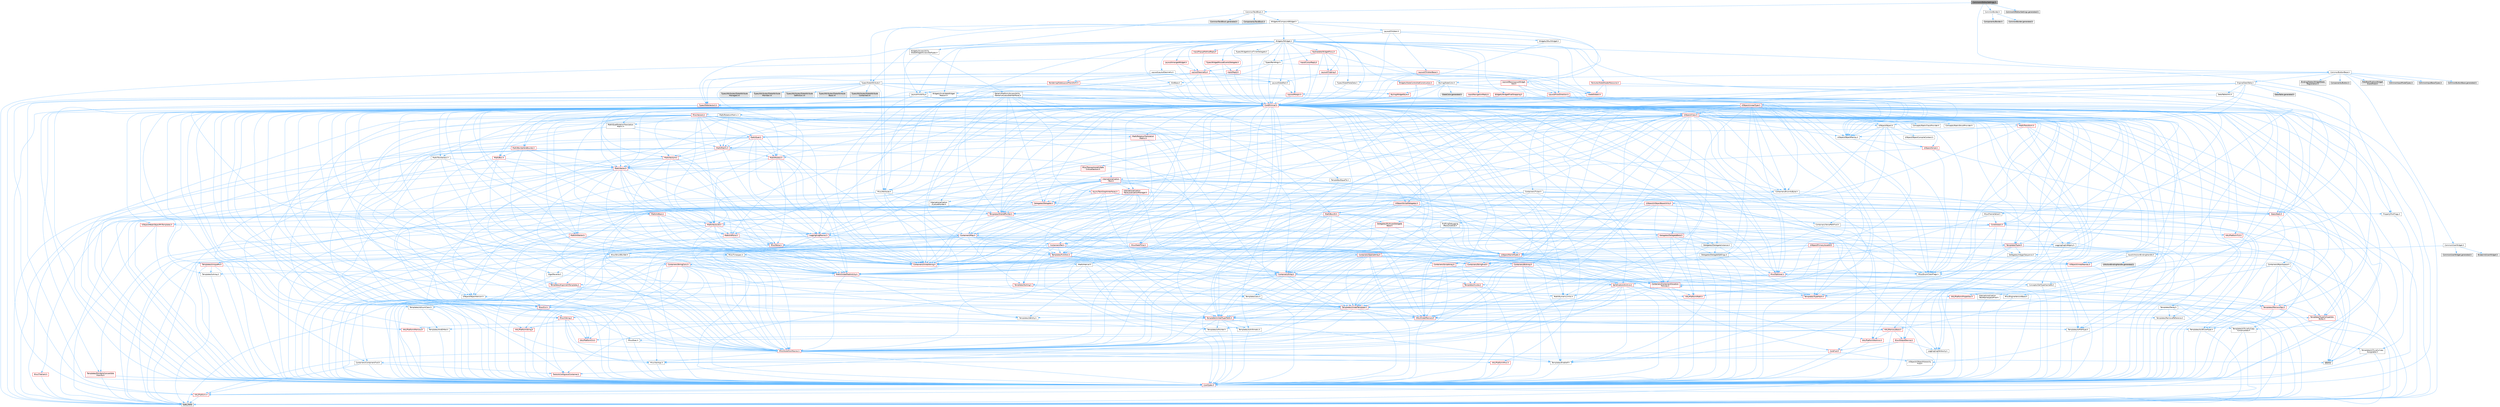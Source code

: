 digraph "CommonUIEditorSettings.h"
{
 // INTERACTIVE_SVG=YES
 // LATEX_PDF_SIZE
  bgcolor="transparent";
  edge [fontname=Helvetica,fontsize=10,labelfontname=Helvetica,labelfontsize=10];
  node [fontname=Helvetica,fontsize=10,shape=box,height=0.2,width=0.4];
  Node1 [id="Node000001",label="CommonUIEditorSettings.h",height=0.2,width=0.4,color="gray40", fillcolor="grey60", style="filled", fontcolor="black",tooltip=" "];
  Node1 -> Node2 [id="edge1_Node000001_Node000002",color="steelblue1",style="solid",tooltip=" "];
  Node2 [id="Node000002",label="CommonTextBlock.h",height=0.2,width=0.4,color="grey40", fillcolor="white", style="filled",URL="$d2/dc5/CommonTextBlock_8h.html",tooltip=" "];
  Node2 -> Node3 [id="edge2_Node000002_Node000003",color="steelblue1",style="solid",tooltip=" "];
  Node3 [id="Node000003",label="Components/TextBlock.h",height=0.2,width=0.4,color="grey60", fillcolor="#E0E0E0", style="filled",tooltip=" "];
  Node2 -> Node4 [id="edge3_Node000002_Node000004",color="steelblue1",style="solid",tooltip=" "];
  Node4 [id="Node000004",label="Widgets/Accessibility\l/SlateWidgetAccessibleTypes.h",height=0.2,width=0.4,color="grey40", fillcolor="white", style="filled",URL="$d2/dbd/SlateWidgetAccessibleTypes_8h.html",tooltip=" "];
  Node4 -> Node5 [id="edge4_Node000004_Node000005",color="steelblue1",style="solid",tooltip=" "];
  Node5 [id="Node000005",label="GenericPlatform/Accessibility\l/GenericAccessibleInterfaces.h",height=0.2,width=0.4,color="grey40", fillcolor="white", style="filled",URL="$d9/dbb/GenericAccessibleInterfaces_8h.html",tooltip=" "];
  Node5 -> Node6 [id="edge5_Node000005_Node000006",color="steelblue1",style="solid",tooltip=" "];
  Node6 [id="Node000006",label="Async/TaskGraphInterfaces.h",height=0.2,width=0.4,color="red", fillcolor="#FFF0F0", style="filled",URL="$d2/d4c/TaskGraphInterfaces_8h.html",tooltip=" "];
  Node6 -> Node7 [id="edge6_Node000006_Node000007",color="steelblue1",style="solid",tooltip=" "];
  Node7 [id="Node000007",label="CoreTypes.h",height=0.2,width=0.4,color="red", fillcolor="#FFF0F0", style="filled",URL="$dc/dec/CoreTypes_8h.html",tooltip=" "];
  Node7 -> Node8 [id="edge7_Node000007_Node000008",color="steelblue1",style="solid",tooltip=" "];
  Node8 [id="Node000008",label="HAL/Platform.h",height=0.2,width=0.4,color="red", fillcolor="#FFF0F0", style="filled",URL="$d9/dd0/Platform_8h.html",tooltip=" "];
  Node8 -> Node11 [id="edge8_Node000008_Node000011",color="steelblue1",style="solid",tooltip=" "];
  Node11 [id="Node000011",label="type_traits",height=0.2,width=0.4,color="grey60", fillcolor="#E0E0E0", style="filled",tooltip=" "];
  Node6 -> Node21 [id="edge9_Node000006_Node000021",color="steelblue1",style="solid",tooltip=" "];
  Node21 [id="Node000021",label="Misc/AssertionMacros.h",height=0.2,width=0.4,color="red", fillcolor="#FFF0F0", style="filled",URL="$d0/dfa/AssertionMacros_8h.html",tooltip=" "];
  Node21 -> Node7 [id="edge10_Node000021_Node000007",color="steelblue1",style="solid",tooltip=" "];
  Node21 -> Node8 [id="edge11_Node000021_Node000008",color="steelblue1",style="solid",tooltip=" "];
  Node21 -> Node22 [id="edge12_Node000021_Node000022",color="steelblue1",style="solid",tooltip=" "];
  Node22 [id="Node000022",label="HAL/PlatformMisc.h",height=0.2,width=0.4,color="red", fillcolor="#FFF0F0", style="filled",URL="$d0/df5/PlatformMisc_8h.html",tooltip=" "];
  Node22 -> Node7 [id="edge13_Node000022_Node000007",color="steelblue1",style="solid",tooltip=" "];
  Node21 -> Node58 [id="edge14_Node000021_Node000058",color="steelblue1",style="solid",tooltip=" "];
  Node58 [id="Node000058",label="Templates/EnableIf.h",height=0.2,width=0.4,color="grey40", fillcolor="white", style="filled",URL="$d7/d60/EnableIf_8h.html",tooltip=" "];
  Node58 -> Node7 [id="edge15_Node000058_Node000007",color="steelblue1",style="solid",tooltip=" "];
  Node21 -> Node64 [id="edge16_Node000021_Node000064",color="steelblue1",style="solid",tooltip=" "];
  Node64 [id="Node000064",label="Misc/VarArgs.h",height=0.2,width=0.4,color="grey40", fillcolor="white", style="filled",URL="$d5/d6f/VarArgs_8h.html",tooltip=" "];
  Node64 -> Node7 [id="edge17_Node000064_Node000007",color="steelblue1",style="solid",tooltip=" "];
  Node21 -> Node71 [id="edge18_Node000021_Node000071",color="steelblue1",style="solid",tooltip=" "];
  Node71 [id="Node000071",label="atomic",height=0.2,width=0.4,color="grey60", fillcolor="#E0E0E0", style="filled",tooltip=" "];
  Node6 -> Node72 [id="edge19_Node000006_Node000072",color="steelblue1",style="solid",tooltip=" "];
  Node72 [id="Node000072",label="Containers/ContainerAllocation\lPolicies.h",height=0.2,width=0.4,color="red", fillcolor="#FFF0F0", style="filled",URL="$d7/dff/ContainerAllocationPolicies_8h.html",tooltip=" "];
  Node72 -> Node7 [id="edge20_Node000072_Node000007",color="steelblue1",style="solid",tooltip=" "];
  Node72 -> Node72 [id="edge21_Node000072_Node000072",color="steelblue1",style="solid",tooltip=" "];
  Node72 -> Node74 [id="edge22_Node000072_Node000074",color="steelblue1",style="solid",tooltip=" "];
  Node74 [id="Node000074",label="HAL/PlatformMath.h",height=0.2,width=0.4,color="red", fillcolor="#FFF0F0", style="filled",URL="$dc/d53/PlatformMath_8h.html",tooltip=" "];
  Node74 -> Node7 [id="edge23_Node000074_Node000007",color="steelblue1",style="solid",tooltip=" "];
  Node72 -> Node93 [id="edge24_Node000072_Node000093",color="steelblue1",style="solid",tooltip=" "];
  Node93 [id="Node000093",label="HAL/UnrealMemory.h",height=0.2,width=0.4,color="red", fillcolor="#FFF0F0", style="filled",URL="$d9/d96/UnrealMemory_8h.html",tooltip=" "];
  Node93 -> Node7 [id="edge25_Node000093_Node000007",color="steelblue1",style="solid",tooltip=" "];
  Node93 -> Node97 [id="edge26_Node000093_Node000097",color="steelblue1",style="solid",tooltip=" "];
  Node97 [id="Node000097",label="HAL/MemoryBase.h",height=0.2,width=0.4,color="red", fillcolor="#FFF0F0", style="filled",URL="$d6/d9f/MemoryBase_8h.html",tooltip=" "];
  Node97 -> Node7 [id="edge27_Node000097_Node000007",color="steelblue1",style="solid",tooltip=" "];
  Node97 -> Node51 [id="edge28_Node000097_Node000051",color="steelblue1",style="solid",tooltip=" "];
  Node51 [id="Node000051",label="HAL/PlatformAtomics.h",height=0.2,width=0.4,color="red", fillcolor="#FFF0F0", style="filled",URL="$d3/d36/PlatformAtomics_8h.html",tooltip=" "];
  Node51 -> Node7 [id="edge29_Node000051_Node000007",color="steelblue1",style="solid",tooltip=" "];
  Node97 -> Node34 [id="edge30_Node000097_Node000034",color="steelblue1",style="solid",tooltip=" "];
  Node34 [id="Node000034",label="HAL/PlatformCrt.h",height=0.2,width=0.4,color="red", fillcolor="#FFF0F0", style="filled",URL="$d8/d75/PlatformCrt_8h.html",tooltip=" "];
  Node97 -> Node98 [id="edge31_Node000097_Node000098",color="steelblue1",style="solid",tooltip=" "];
  Node98 [id="Node000098",label="Misc/Exec.h",height=0.2,width=0.4,color="grey40", fillcolor="white", style="filled",URL="$de/ddb/Exec_8h.html",tooltip=" "];
  Node98 -> Node7 [id="edge32_Node000098_Node000007",color="steelblue1",style="solid",tooltip=" "];
  Node98 -> Node21 [id="edge33_Node000098_Node000021",color="steelblue1",style="solid",tooltip=" "];
  Node97 -> Node99 [id="edge34_Node000097_Node000099",color="steelblue1",style="solid",tooltip=" "];
  Node99 [id="Node000099",label="Misc/OutputDevice.h",height=0.2,width=0.4,color="red", fillcolor="#FFF0F0", style="filled",URL="$d7/d32/OutputDevice_8h.html",tooltip=" "];
  Node99 -> Node29 [id="edge35_Node000099_Node000029",color="steelblue1",style="solid",tooltip=" "];
  Node29 [id="Node000029",label="CoreFwd.h",height=0.2,width=0.4,color="red", fillcolor="#FFF0F0", style="filled",URL="$d1/d1e/CoreFwd_8h.html",tooltip=" "];
  Node29 -> Node7 [id="edge36_Node000029_Node000007",color="steelblue1",style="solid",tooltip=" "];
  Node29 -> Node30 [id="edge37_Node000029_Node000030",color="steelblue1",style="solid",tooltip=" "];
  Node30 [id="Node000030",label="Containers/ContainersFwd.h",height=0.2,width=0.4,color="grey40", fillcolor="white", style="filled",URL="$d4/d0a/ContainersFwd_8h.html",tooltip=" "];
  Node30 -> Node8 [id="edge38_Node000030_Node000008",color="steelblue1",style="solid",tooltip=" "];
  Node30 -> Node7 [id="edge39_Node000030_Node000007",color="steelblue1",style="solid",tooltip=" "];
  Node30 -> Node27 [id="edge40_Node000030_Node000027",color="steelblue1",style="solid",tooltip=" "];
  Node27 [id="Node000027",label="Traits/IsContiguousContainer.h",height=0.2,width=0.4,color="red", fillcolor="#FFF0F0", style="filled",URL="$d5/d3c/IsContiguousContainer_8h.html",tooltip=" "];
  Node27 -> Node7 [id="edge41_Node000027_Node000007",color="steelblue1",style="solid",tooltip=" "];
  Node29 -> Node32 [id="edge42_Node000029_Node000032",color="steelblue1",style="solid",tooltip=" "];
  Node32 [id="Node000032",label="UObject/UObjectHierarchy\lFwd.h",height=0.2,width=0.4,color="grey40", fillcolor="white", style="filled",URL="$d3/d13/UObjectHierarchyFwd_8h.html",tooltip=" "];
  Node99 -> Node7 [id="edge43_Node000099_Node000007",color="steelblue1",style="solid",tooltip=" "];
  Node99 -> Node100 [id="edge44_Node000099_Node000100",color="steelblue1",style="solid",tooltip=" "];
  Node100 [id="Node000100",label="Logging/LogVerbosity.h",height=0.2,width=0.4,color="grey40", fillcolor="white", style="filled",URL="$d2/d8f/LogVerbosity_8h.html",tooltip=" "];
  Node100 -> Node7 [id="edge45_Node000100_Node000007",color="steelblue1",style="solid",tooltip=" "];
  Node99 -> Node64 [id="edge46_Node000099_Node000064",color="steelblue1",style="solid",tooltip=" "];
  Node93 -> Node107 [id="edge47_Node000093_Node000107",color="steelblue1",style="solid",tooltip=" "];
  Node107 [id="Node000107",label="HAL/PlatformMemory.h",height=0.2,width=0.4,color="red", fillcolor="#FFF0F0", style="filled",URL="$de/d68/PlatformMemory_8h.html",tooltip=" "];
  Node107 -> Node7 [id="edge48_Node000107_Node000007",color="steelblue1",style="solid",tooltip=" "];
  Node93 -> Node81 [id="edge49_Node000093_Node000081",color="steelblue1",style="solid",tooltip=" "];
  Node81 [id="Node000081",label="Templates/IsPointer.h",height=0.2,width=0.4,color="grey40", fillcolor="white", style="filled",URL="$d7/d05/IsPointer_8h.html",tooltip=" "];
  Node81 -> Node7 [id="edge50_Node000081_Node000007",color="steelblue1",style="solid",tooltip=" "];
  Node72 -> Node44 [id="edge51_Node000072_Node000044",color="steelblue1",style="solid",tooltip=" "];
  Node44 [id="Node000044",label="Math/NumericLimits.h",height=0.2,width=0.4,color="grey40", fillcolor="white", style="filled",URL="$df/d1b/NumericLimits_8h.html",tooltip=" "];
  Node44 -> Node7 [id="edge52_Node000044_Node000007",color="steelblue1",style="solid",tooltip=" "];
  Node72 -> Node21 [id="edge53_Node000072_Node000021",color="steelblue1",style="solid",tooltip=" "];
  Node72 -> Node111 [id="edge54_Node000072_Node000111",color="steelblue1",style="solid",tooltip=" "];
  Node111 [id="Node000111",label="Templates/MemoryOps.h",height=0.2,width=0.4,color="red", fillcolor="#FFF0F0", style="filled",URL="$db/dea/MemoryOps_8h.html",tooltip=" "];
  Node111 -> Node7 [id="edge55_Node000111_Node000007",color="steelblue1",style="solid",tooltip=" "];
  Node111 -> Node93 [id="edge56_Node000111_Node000093",color="steelblue1",style="solid",tooltip=" "];
  Node111 -> Node105 [id="edge57_Node000111_Node000105",color="steelblue1",style="solid",tooltip=" "];
  Node105 [id="Node000105",label="Templates/IsTriviallyCopy\lAssignable.h",height=0.2,width=0.4,color="grey40", fillcolor="white", style="filled",URL="$d2/df2/IsTriviallyCopyAssignable_8h.html",tooltip=" "];
  Node105 -> Node7 [id="edge58_Node000105_Node000007",color="steelblue1",style="solid",tooltip=" "];
  Node105 -> Node11 [id="edge59_Node000105_Node000011",color="steelblue1",style="solid",tooltip=" "];
  Node111 -> Node86 [id="edge60_Node000111_Node000086",color="steelblue1",style="solid",tooltip=" "];
  Node86 [id="Node000086",label="Templates/IsTriviallyCopy\lConstructible.h",height=0.2,width=0.4,color="grey40", fillcolor="white", style="filled",URL="$d3/d78/IsTriviallyCopyConstructible_8h.html",tooltip=" "];
  Node86 -> Node7 [id="edge61_Node000086_Node000007",color="steelblue1",style="solid",tooltip=" "];
  Node86 -> Node11 [id="edge62_Node000086_Node000011",color="steelblue1",style="solid",tooltip=" "];
  Node111 -> Node80 [id="edge63_Node000111_Node000080",color="steelblue1",style="solid",tooltip=" "];
  Node80 [id="Node000080",label="Templates/UnrealTypeTraits.h",height=0.2,width=0.4,color="red", fillcolor="#FFF0F0", style="filled",URL="$d2/d2d/UnrealTypeTraits_8h.html",tooltip=" "];
  Node80 -> Node7 [id="edge64_Node000080_Node000007",color="steelblue1",style="solid",tooltip=" "];
  Node80 -> Node81 [id="edge65_Node000080_Node000081",color="steelblue1",style="solid",tooltip=" "];
  Node80 -> Node21 [id="edge66_Node000080_Node000021",color="steelblue1",style="solid",tooltip=" "];
  Node80 -> Node76 [id="edge67_Node000080_Node000076",color="steelblue1",style="solid",tooltip=" "];
  Node76 [id="Node000076",label="Templates/AndOrNot.h",height=0.2,width=0.4,color="grey40", fillcolor="white", style="filled",URL="$db/d0a/AndOrNot_8h.html",tooltip=" "];
  Node76 -> Node7 [id="edge68_Node000076_Node000007",color="steelblue1",style="solid",tooltip=" "];
  Node80 -> Node58 [id="edge69_Node000080_Node000058",color="steelblue1",style="solid",tooltip=" "];
  Node80 -> Node82 [id="edge70_Node000080_Node000082",color="steelblue1",style="solid",tooltip=" "];
  Node82 [id="Node000082",label="Templates/IsArithmetic.h",height=0.2,width=0.4,color="grey40", fillcolor="white", style="filled",URL="$d2/d5d/IsArithmetic_8h.html",tooltip=" "];
  Node82 -> Node7 [id="edge71_Node000082_Node000007",color="steelblue1",style="solid",tooltip=" "];
  Node80 -> Node84 [id="edge72_Node000080_Node000084",color="steelblue1",style="solid",tooltip=" "];
  Node84 [id="Node000084",label="Templates/IsPODType.h",height=0.2,width=0.4,color="grey40", fillcolor="white", style="filled",URL="$d7/db1/IsPODType_8h.html",tooltip=" "];
  Node84 -> Node7 [id="edge73_Node000084_Node000007",color="steelblue1",style="solid",tooltip=" "];
  Node80 -> Node85 [id="edge74_Node000080_Node000085",color="steelblue1",style="solid",tooltip=" "];
  Node85 [id="Node000085",label="Templates/IsUECoreType.h",height=0.2,width=0.4,color="grey40", fillcolor="white", style="filled",URL="$d1/db8/IsUECoreType_8h.html",tooltip=" "];
  Node85 -> Node7 [id="edge75_Node000085_Node000007",color="steelblue1",style="solid",tooltip=" "];
  Node85 -> Node11 [id="edge76_Node000085_Node000011",color="steelblue1",style="solid",tooltip=" "];
  Node80 -> Node86 [id="edge77_Node000080_Node000086",color="steelblue1",style="solid",tooltip=" "];
  Node111 -> Node11 [id="edge78_Node000111_Node000011",color="steelblue1",style="solid",tooltip=" "];
  Node72 -> Node90 [id="edge79_Node000072_Node000090",color="steelblue1",style="solid",tooltip=" "];
  Node90 [id="Node000090",label="Templates/TypeCompatible\lBytes.h",height=0.2,width=0.4,color="red", fillcolor="#FFF0F0", style="filled",URL="$df/d0a/TypeCompatibleBytes_8h.html",tooltip=" "];
  Node90 -> Node7 [id="edge80_Node000090_Node000007",color="steelblue1",style="solid",tooltip=" "];
  Node90 -> Node11 [id="edge81_Node000090_Node000011",color="steelblue1",style="solid",tooltip=" "];
  Node72 -> Node11 [id="edge82_Node000072_Node000011",color="steelblue1",style="solid",tooltip=" "];
  Node6 -> Node113 [id="edge83_Node000006_Node000113",color="steelblue1",style="solid",tooltip=" "];
  Node113 [id="Node000113",label="Containers/Array.h",height=0.2,width=0.4,color="red", fillcolor="#FFF0F0", style="filled",URL="$df/dd0/Array_8h.html",tooltip=" "];
  Node113 -> Node7 [id="edge84_Node000113_Node000007",color="steelblue1",style="solid",tooltip=" "];
  Node113 -> Node21 [id="edge85_Node000113_Node000021",color="steelblue1",style="solid",tooltip=" "];
  Node113 -> Node93 [id="edge86_Node000113_Node000093",color="steelblue1",style="solid",tooltip=" "];
  Node113 -> Node80 [id="edge87_Node000113_Node000080",color="steelblue1",style="solid",tooltip=" "];
  Node113 -> Node118 [id="edge88_Node000113_Node000118",color="steelblue1",style="solid",tooltip=" "];
  Node118 [id="Node000118",label="Templates/UnrealTemplate.h",height=0.2,width=0.4,color="red", fillcolor="#FFF0F0", style="filled",URL="$d4/d24/UnrealTemplate_8h.html",tooltip=" "];
  Node118 -> Node7 [id="edge89_Node000118_Node000007",color="steelblue1",style="solid",tooltip=" "];
  Node118 -> Node81 [id="edge90_Node000118_Node000081",color="steelblue1",style="solid",tooltip=" "];
  Node118 -> Node93 [id="edge91_Node000118_Node000093",color="steelblue1",style="solid",tooltip=" "];
  Node118 -> Node80 [id="edge92_Node000118_Node000080",color="steelblue1",style="solid",tooltip=" "];
  Node118 -> Node78 [id="edge93_Node000118_Node000078",color="steelblue1",style="solid",tooltip=" "];
  Node78 [id="Node000078",label="Templates/RemoveReference.h",height=0.2,width=0.4,color="grey40", fillcolor="white", style="filled",URL="$da/dbe/RemoveReference_8h.html",tooltip=" "];
  Node78 -> Node7 [id="edge94_Node000078_Node000007",color="steelblue1",style="solid",tooltip=" "];
  Node118 -> Node90 [id="edge95_Node000118_Node000090",color="steelblue1",style="solid",tooltip=" "];
  Node118 -> Node67 [id="edge96_Node000118_Node000067",color="steelblue1",style="solid",tooltip=" "];
  Node67 [id="Node000067",label="Templates/Identity.h",height=0.2,width=0.4,color="grey40", fillcolor="white", style="filled",URL="$d0/dd5/Identity_8h.html",tooltip=" "];
  Node118 -> Node27 [id="edge97_Node000118_Node000027",color="steelblue1",style="solid",tooltip=" "];
  Node118 -> Node11 [id="edge98_Node000118_Node000011",color="steelblue1",style="solid",tooltip=" "];
  Node113 -> Node72 [id="edge99_Node000113_Node000072",color="steelblue1",style="solid",tooltip=" "];
  Node113 -> Node123 [id="edge100_Node000113_Node000123",color="steelblue1",style="solid",tooltip=" "];
  Node123 [id="Node000123",label="Serialization/Archive.h",height=0.2,width=0.4,color="red", fillcolor="#FFF0F0", style="filled",URL="$d7/d3b/Archive_8h.html",tooltip=" "];
  Node123 -> Node29 [id="edge101_Node000123_Node000029",color="steelblue1",style="solid",tooltip=" "];
  Node123 -> Node7 [id="edge102_Node000123_Node000007",color="steelblue1",style="solid",tooltip=" "];
  Node123 -> Node124 [id="edge103_Node000123_Node000124",color="steelblue1",style="solid",tooltip=" "];
  Node124 [id="Node000124",label="HAL/PlatformProperties.h",height=0.2,width=0.4,color="red", fillcolor="#FFF0F0", style="filled",URL="$d9/db0/PlatformProperties_8h.html",tooltip=" "];
  Node124 -> Node7 [id="edge104_Node000124_Node000007",color="steelblue1",style="solid",tooltip=" "];
  Node123 -> Node127 [id="edge105_Node000123_Node000127",color="steelblue1",style="solid",tooltip=" "];
  Node127 [id="Node000127",label="Internationalization\l/TextNamespaceFwd.h",height=0.2,width=0.4,color="grey40", fillcolor="white", style="filled",URL="$d8/d97/TextNamespaceFwd_8h.html",tooltip=" "];
  Node127 -> Node7 [id="edge106_Node000127_Node000007",color="steelblue1",style="solid",tooltip=" "];
  Node123 -> Node21 [id="edge107_Node000123_Node000021",color="steelblue1",style="solid",tooltip=" "];
  Node123 -> Node128 [id="edge108_Node000123_Node000128",color="steelblue1",style="solid",tooltip=" "];
  Node128 [id="Node000128",label="Misc/EngineVersionBase.h",height=0.2,width=0.4,color="grey40", fillcolor="white", style="filled",URL="$d5/d2b/EngineVersionBase_8h.html",tooltip=" "];
  Node128 -> Node7 [id="edge109_Node000128_Node000007",color="steelblue1",style="solid",tooltip=" "];
  Node123 -> Node64 [id="edge110_Node000123_Node000064",color="steelblue1",style="solid",tooltip=" "];
  Node123 -> Node58 [id="edge111_Node000123_Node000058",color="steelblue1",style="solid",tooltip=" "];
  Node123 -> Node131 [id="edge112_Node000123_Node000131",color="steelblue1",style="solid",tooltip=" "];
  Node131 [id="Node000131",label="Templates/IsEnumClass.h",height=0.2,width=0.4,color="grey40", fillcolor="white", style="filled",URL="$d7/d15/IsEnumClass_8h.html",tooltip=" "];
  Node131 -> Node7 [id="edge113_Node000131_Node000007",color="steelblue1",style="solid",tooltip=" "];
  Node131 -> Node76 [id="edge114_Node000131_Node000076",color="steelblue1",style="solid",tooltip=" "];
  Node123 -> Node118 [id="edge115_Node000123_Node000118",color="steelblue1",style="solid",tooltip=" "];
  Node123 -> Node132 [id="edge116_Node000123_Node000132",color="steelblue1",style="solid",tooltip=" "];
  Node132 [id="Node000132",label="UObject/ObjectVersion.h",height=0.2,width=0.4,color="grey40", fillcolor="white", style="filled",URL="$da/d63/ObjectVersion_8h.html",tooltip=" "];
  Node132 -> Node7 [id="edge117_Node000132_Node000007",color="steelblue1",style="solid",tooltip=" "];
  Node113 -> Node160 [id="edge118_Node000113_Node000160",color="steelblue1",style="solid",tooltip=" "];
  Node160 [id="Node000160",label="Concepts/GetTypeHashable.h",height=0.2,width=0.4,color="grey40", fillcolor="white", style="filled",URL="$d3/da2/GetTypeHashable_8h.html",tooltip=" "];
  Node160 -> Node7 [id="edge119_Node000160_Node000007",color="steelblue1",style="solid",tooltip=" "];
  Node160 -> Node138 [id="edge120_Node000160_Node000138",color="steelblue1",style="solid",tooltip=" "];
  Node138 [id="Node000138",label="Templates/TypeHash.h",height=0.2,width=0.4,color="red", fillcolor="#FFF0F0", style="filled",URL="$d1/d62/TypeHash_8h.html",tooltip=" "];
  Node138 -> Node7 [id="edge121_Node000138_Node000007",color="steelblue1",style="solid",tooltip=" "];
  Node138 -> Node139 [id="edge122_Node000138_Node000139",color="steelblue1",style="solid",tooltip=" "];
  Node139 [id="Node000139",label="Misc/Crc.h",height=0.2,width=0.4,color="red", fillcolor="#FFF0F0", style="filled",URL="$d4/dd2/Crc_8h.html",tooltip=" "];
  Node139 -> Node7 [id="edge123_Node000139_Node000007",color="steelblue1",style="solid",tooltip=" "];
  Node139 -> Node95 [id="edge124_Node000139_Node000095",color="steelblue1",style="solid",tooltip=" "];
  Node95 [id="Node000095",label="HAL/PlatformString.h",height=0.2,width=0.4,color="red", fillcolor="#FFF0F0", style="filled",URL="$db/db5/PlatformString_8h.html",tooltip=" "];
  Node95 -> Node7 [id="edge125_Node000095_Node000007",color="steelblue1",style="solid",tooltip=" "];
  Node139 -> Node21 [id="edge126_Node000139_Node000021",color="steelblue1",style="solid",tooltip=" "];
  Node139 -> Node140 [id="edge127_Node000139_Node000140",color="steelblue1",style="solid",tooltip=" "];
  Node140 [id="Node000140",label="Misc/CString.h",height=0.2,width=0.4,color="red", fillcolor="#FFF0F0", style="filled",URL="$d2/d49/CString_8h.html",tooltip=" "];
  Node140 -> Node7 [id="edge128_Node000140_Node000007",color="steelblue1",style="solid",tooltip=" "];
  Node140 -> Node34 [id="edge129_Node000140_Node000034",color="steelblue1",style="solid",tooltip=" "];
  Node140 -> Node95 [id="edge130_Node000140_Node000095",color="steelblue1",style="solid",tooltip=" "];
  Node140 -> Node21 [id="edge131_Node000140_Node000021",color="steelblue1",style="solid",tooltip=" "];
  Node140 -> Node64 [id="edge132_Node000140_Node000064",color="steelblue1",style="solid",tooltip=" "];
  Node139 -> Node80 [id="edge133_Node000139_Node000080",color="steelblue1",style="solid",tooltip=" "];
  Node138 -> Node11 [id="edge134_Node000138_Node000011",color="steelblue1",style="solid",tooltip=" "];
  Node113 -> Node149 [id="edge135_Node000113_Node000149",color="steelblue1",style="solid",tooltip=" "];
  Node149 [id="Node000149",label="Templates/Invoke.h",height=0.2,width=0.4,color="red", fillcolor="#FFF0F0", style="filled",URL="$d7/deb/Invoke_8h.html",tooltip=" "];
  Node149 -> Node7 [id="edge136_Node000149_Node000007",color="steelblue1",style="solid",tooltip=" "];
  Node149 -> Node118 [id="edge137_Node000149_Node000118",color="steelblue1",style="solid",tooltip=" "];
  Node149 -> Node11 [id="edge138_Node000149_Node000011",color="steelblue1",style="solid",tooltip=" "];
  Node113 -> Node154 [id="edge139_Node000113_Node000154",color="steelblue1",style="solid",tooltip=" "];
  Node154 [id="Node000154",label="Templates/Less.h",height=0.2,width=0.4,color="grey40", fillcolor="white", style="filled",URL="$de/dc8/Less_8h.html",tooltip=" "];
  Node154 -> Node7 [id="edge140_Node000154_Node000007",color="steelblue1",style="solid",tooltip=" "];
  Node154 -> Node118 [id="edge141_Node000154_Node000118",color="steelblue1",style="solid",tooltip=" "];
  Node113 -> Node162 [id="edge142_Node000113_Node000162",color="steelblue1",style="solid",tooltip=" "];
  Node162 [id="Node000162",label="Templates/Sorting.h",height=0.2,width=0.4,color="red", fillcolor="#FFF0F0", style="filled",URL="$d3/d9e/Sorting_8h.html",tooltip=" "];
  Node162 -> Node7 [id="edge143_Node000162_Node000007",color="steelblue1",style="solid",tooltip=" "];
  Node162 -> Node74 [id="edge144_Node000162_Node000074",color="steelblue1",style="solid",tooltip=" "];
  Node162 -> Node154 [id="edge145_Node000162_Node000154",color="steelblue1",style="solid",tooltip=" "];
  Node113 -> Node166 [id="edge146_Node000113_Node000166",color="steelblue1",style="solid",tooltip=" "];
  Node166 [id="Node000166",label="Templates/AlignmentTemplates.h",height=0.2,width=0.4,color="red", fillcolor="#FFF0F0", style="filled",URL="$dd/d32/AlignmentTemplates_8h.html",tooltip=" "];
  Node166 -> Node7 [id="edge147_Node000166_Node000007",color="steelblue1",style="solid",tooltip=" "];
  Node166 -> Node81 [id="edge148_Node000166_Node000081",color="steelblue1",style="solid",tooltip=" "];
  Node113 -> Node11 [id="edge149_Node000113_Node000011",color="steelblue1",style="solid",tooltip=" "];
  Node6 -> Node167 [id="edge150_Node000006_Node000167",color="steelblue1",style="solid",tooltip=" "];
  Node167 [id="Node000167",label="Containers/UnrealString.h",height=0.2,width=0.4,color="red", fillcolor="#FFF0F0", style="filled",URL="$d5/dba/UnrealString_8h.html",tooltip=" "];
  Node6 -> Node171 [id="edge151_Node000006_Node000171",color="steelblue1",style="solid",tooltip=" "];
  Node171 [id="Node000171",label="Templates/Function.h",height=0.2,width=0.4,color="red", fillcolor="#FFF0F0", style="filled",URL="$df/df5/Function_8h.html",tooltip=" "];
  Node171 -> Node7 [id="edge152_Node000171_Node000007",color="steelblue1",style="solid",tooltip=" "];
  Node171 -> Node21 [id="edge153_Node000171_Node000021",color="steelblue1",style="solid",tooltip=" "];
  Node171 -> Node93 [id="edge154_Node000171_Node000093",color="steelblue1",style="solid",tooltip=" "];
  Node171 -> Node80 [id="edge155_Node000171_Node000080",color="steelblue1",style="solid",tooltip=" "];
  Node171 -> Node149 [id="edge156_Node000171_Node000149",color="steelblue1",style="solid",tooltip=" "];
  Node171 -> Node118 [id="edge157_Node000171_Node000118",color="steelblue1",style="solid",tooltip=" "];
  Node171 -> Node165 [id="edge158_Node000171_Node000165",color="steelblue1",style="solid",tooltip=" "];
  Node165 [id="Node000165",label="Math/UnrealMathUtility.h",height=0.2,width=0.4,color="red", fillcolor="#FFF0F0", style="filled",URL="$db/db8/UnrealMathUtility_8h.html",tooltip=" "];
  Node165 -> Node7 [id="edge159_Node000165_Node000007",color="steelblue1",style="solid",tooltip=" "];
  Node165 -> Node21 [id="edge160_Node000165_Node000021",color="steelblue1",style="solid",tooltip=" "];
  Node165 -> Node74 [id="edge161_Node000165_Node000074",color="steelblue1",style="solid",tooltip=" "];
  Node165 -> Node67 [id="edge162_Node000165_Node000067",color="steelblue1",style="solid",tooltip=" "];
  Node171 -> Node11 [id="edge163_Node000171_Node000011",color="steelblue1",style="solid",tooltip=" "];
  Node6 -> Node173 [id="edge164_Node000006_Node000173",color="steelblue1",style="solid",tooltip=" "];
  Node173 [id="Node000173",label="Delegates/Delegate.h",height=0.2,width=0.4,color="red", fillcolor="#FFF0F0", style="filled",URL="$d4/d80/Delegate_8h.html",tooltip=" "];
  Node173 -> Node7 [id="edge165_Node000173_Node000007",color="steelblue1",style="solid",tooltip=" "];
  Node173 -> Node21 [id="edge166_Node000173_Node000021",color="steelblue1",style="solid",tooltip=" "];
  Node173 -> Node174 [id="edge167_Node000173_Node000174",color="steelblue1",style="solid",tooltip=" "];
  Node174 [id="Node000174",label="UObject/NameTypes.h",height=0.2,width=0.4,color="red", fillcolor="#FFF0F0", style="filled",URL="$d6/d35/NameTypes_8h.html",tooltip=" "];
  Node174 -> Node7 [id="edge168_Node000174_Node000007",color="steelblue1",style="solid",tooltip=" "];
  Node174 -> Node21 [id="edge169_Node000174_Node000021",color="steelblue1",style="solid",tooltip=" "];
  Node174 -> Node93 [id="edge170_Node000174_Node000093",color="steelblue1",style="solid",tooltip=" "];
  Node174 -> Node80 [id="edge171_Node000174_Node000080",color="steelblue1",style="solid",tooltip=" "];
  Node174 -> Node118 [id="edge172_Node000174_Node000118",color="steelblue1",style="solid",tooltip=" "];
  Node174 -> Node167 [id="edge173_Node000174_Node000167",color="steelblue1",style="solid",tooltip=" "];
  Node174 -> Node178 [id="edge174_Node000174_Node000178",color="steelblue1",style="solid",tooltip=" "];
  Node178 [id="Node000178",label="Containers/StringConv.h",height=0.2,width=0.4,color="red", fillcolor="#FFF0F0", style="filled",URL="$d3/ddf/StringConv_8h.html",tooltip=" "];
  Node178 -> Node7 [id="edge175_Node000178_Node000007",color="steelblue1",style="solid",tooltip=" "];
  Node178 -> Node21 [id="edge176_Node000178_Node000021",color="steelblue1",style="solid",tooltip=" "];
  Node178 -> Node72 [id="edge177_Node000178_Node000072",color="steelblue1",style="solid",tooltip=" "];
  Node178 -> Node113 [id="edge178_Node000178_Node000113",color="steelblue1",style="solid",tooltip=" "];
  Node178 -> Node140 [id="edge179_Node000178_Node000140",color="steelblue1",style="solid",tooltip=" "];
  Node178 -> Node179 [id="edge180_Node000178_Node000179",color="steelblue1",style="solid",tooltip=" "];
  Node179 [id="Node000179",label="Templates/IsArray.h",height=0.2,width=0.4,color="grey40", fillcolor="white", style="filled",URL="$d8/d8d/IsArray_8h.html",tooltip=" "];
  Node179 -> Node7 [id="edge181_Node000179_Node000007",color="steelblue1",style="solid",tooltip=" "];
  Node178 -> Node118 [id="edge182_Node000178_Node000118",color="steelblue1",style="solid",tooltip=" "];
  Node178 -> Node80 [id="edge183_Node000178_Node000080",color="steelblue1",style="solid",tooltip=" "];
  Node178 -> Node27 [id="edge184_Node000178_Node000027",color="steelblue1",style="solid",tooltip=" "];
  Node178 -> Node11 [id="edge185_Node000178_Node000011",color="steelblue1",style="solid",tooltip=" "];
  Node174 -> Node24 [id="edge186_Node000174_Node000024",color="steelblue1",style="solid",tooltip=" "];
  Node24 [id="Node000024",label="Containers/StringFwd.h",height=0.2,width=0.4,color="red", fillcolor="#FFF0F0", style="filled",URL="$df/d37/StringFwd_8h.html",tooltip=" "];
  Node24 -> Node7 [id="edge187_Node000024_Node000007",color="steelblue1",style="solid",tooltip=" "];
  Node24 -> Node27 [id="edge188_Node000024_Node000027",color="steelblue1",style="solid",tooltip=" "];
  Node174 -> Node180 [id="edge189_Node000174_Node000180",color="steelblue1",style="solid",tooltip=" "];
  Node180 [id="Node000180",label="UObject/UnrealNames.h",height=0.2,width=0.4,color="red", fillcolor="#FFF0F0", style="filled",URL="$d8/db1/UnrealNames_8h.html",tooltip=" "];
  Node180 -> Node7 [id="edge190_Node000180_Node000007",color="steelblue1",style="solid",tooltip=" "];
  Node173 -> Node188 [id="edge191_Node000173_Node000188",color="steelblue1",style="solid",tooltip=" "];
  Node188 [id="Node000188",label="Templates/SharedPointer.h",height=0.2,width=0.4,color="red", fillcolor="#FFF0F0", style="filled",URL="$d2/d17/SharedPointer_8h.html",tooltip=" "];
  Node188 -> Node7 [id="edge192_Node000188_Node000007",color="steelblue1",style="solid",tooltip=" "];
  Node188 -> Node189 [id="edge193_Node000188_Node000189",color="steelblue1",style="solid",tooltip=" "];
  Node189 [id="Node000189",label="Templates/PointerIsConvertible\lFromTo.h",height=0.2,width=0.4,color="red", fillcolor="#FFF0F0", style="filled",URL="$d6/d65/PointerIsConvertibleFromTo_8h.html",tooltip=" "];
  Node189 -> Node7 [id="edge194_Node000189_Node000007",color="steelblue1",style="solid",tooltip=" "];
  Node189 -> Node11 [id="edge195_Node000189_Node000011",color="steelblue1",style="solid",tooltip=" "];
  Node188 -> Node21 [id="edge196_Node000188_Node000021",color="steelblue1",style="solid",tooltip=" "];
  Node188 -> Node93 [id="edge197_Node000188_Node000093",color="steelblue1",style="solid",tooltip=" "];
  Node188 -> Node113 [id="edge198_Node000188_Node000113",color="steelblue1",style="solid",tooltip=" "];
  Node188 -> Node190 [id="edge199_Node000188_Node000190",color="steelblue1",style="solid",tooltip=" "];
  Node190 [id="Node000190",label="Containers/Map.h",height=0.2,width=0.4,color="red", fillcolor="#FFF0F0", style="filled",URL="$df/d79/Map_8h.html",tooltip=" "];
  Node190 -> Node7 [id="edge200_Node000190_Node000007",color="steelblue1",style="solid",tooltip=" "];
  Node190 -> Node191 [id="edge201_Node000190_Node000191",color="steelblue1",style="solid",tooltip=" "];
  Node191 [id="Node000191",label="Algo/Reverse.h",height=0.2,width=0.4,color="grey40", fillcolor="white", style="filled",URL="$d5/d93/Reverse_8h.html",tooltip=" "];
  Node191 -> Node7 [id="edge202_Node000191_Node000007",color="steelblue1",style="solid",tooltip=" "];
  Node191 -> Node118 [id="edge203_Node000191_Node000118",color="steelblue1",style="solid",tooltip=" "];
  Node190 -> Node192 [id="edge204_Node000190_Node000192",color="steelblue1",style="solid",tooltip=" "];
  Node192 [id="Node000192",label="Containers/Set.h",height=0.2,width=0.4,color="red", fillcolor="#FFF0F0", style="filled",URL="$d4/d45/Set_8h.html",tooltip=" "];
  Node192 -> Node72 [id="edge205_Node000192_Node000072",color="steelblue1",style="solid",tooltip=" "];
  Node192 -> Node194 [id="edge206_Node000192_Node000194",color="steelblue1",style="solid",tooltip=" "];
  Node194 [id="Node000194",label="Containers/SparseArray.h",height=0.2,width=0.4,color="red", fillcolor="#FFF0F0", style="filled",URL="$d5/dbf/SparseArray_8h.html",tooltip=" "];
  Node194 -> Node7 [id="edge207_Node000194_Node000007",color="steelblue1",style="solid",tooltip=" "];
  Node194 -> Node21 [id="edge208_Node000194_Node000021",color="steelblue1",style="solid",tooltip=" "];
  Node194 -> Node93 [id="edge209_Node000194_Node000093",color="steelblue1",style="solid",tooltip=" "];
  Node194 -> Node80 [id="edge210_Node000194_Node000080",color="steelblue1",style="solid",tooltip=" "];
  Node194 -> Node118 [id="edge211_Node000194_Node000118",color="steelblue1",style="solid",tooltip=" "];
  Node194 -> Node72 [id="edge212_Node000194_Node000072",color="steelblue1",style="solid",tooltip=" "];
  Node194 -> Node154 [id="edge213_Node000194_Node000154",color="steelblue1",style="solid",tooltip=" "];
  Node194 -> Node113 [id="edge214_Node000194_Node000113",color="steelblue1",style="solid",tooltip=" "];
  Node194 -> Node165 [id="edge215_Node000194_Node000165",color="steelblue1",style="solid",tooltip=" "];
  Node194 -> Node195 [id="edge216_Node000194_Node000195",color="steelblue1",style="solid",tooltip=" "];
  Node195 [id="Node000195",label="Containers/ScriptArray.h",height=0.2,width=0.4,color="red", fillcolor="#FFF0F0", style="filled",URL="$dc/daf/ScriptArray_8h.html",tooltip=" "];
  Node195 -> Node7 [id="edge217_Node000195_Node000007",color="steelblue1",style="solid",tooltip=" "];
  Node195 -> Node21 [id="edge218_Node000195_Node000021",color="steelblue1",style="solid",tooltip=" "];
  Node195 -> Node93 [id="edge219_Node000195_Node000093",color="steelblue1",style="solid",tooltip=" "];
  Node195 -> Node72 [id="edge220_Node000195_Node000072",color="steelblue1",style="solid",tooltip=" "];
  Node195 -> Node113 [id="edge221_Node000195_Node000113",color="steelblue1",style="solid",tooltip=" "];
  Node194 -> Node196 [id="edge222_Node000194_Node000196",color="steelblue1",style="solid",tooltip=" "];
  Node196 [id="Node000196",label="Containers/BitArray.h",height=0.2,width=0.4,color="red", fillcolor="#FFF0F0", style="filled",URL="$d1/de4/BitArray_8h.html",tooltip=" "];
  Node196 -> Node72 [id="edge223_Node000196_Node000072",color="steelblue1",style="solid",tooltip=" "];
  Node196 -> Node7 [id="edge224_Node000196_Node000007",color="steelblue1",style="solid",tooltip=" "];
  Node196 -> Node51 [id="edge225_Node000196_Node000051",color="steelblue1",style="solid",tooltip=" "];
  Node196 -> Node93 [id="edge226_Node000196_Node000093",color="steelblue1",style="solid",tooltip=" "];
  Node196 -> Node165 [id="edge227_Node000196_Node000165",color="steelblue1",style="solid",tooltip=" "];
  Node196 -> Node21 [id="edge228_Node000196_Node000021",color="steelblue1",style="solid",tooltip=" "];
  Node196 -> Node46 [id="edge229_Node000196_Node000046",color="steelblue1",style="solid",tooltip=" "];
  Node46 [id="Node000046",label="Misc/EnumClassFlags.h",height=0.2,width=0.4,color="grey40", fillcolor="white", style="filled",URL="$d8/de7/EnumClassFlags_8h.html",tooltip=" "];
  Node196 -> Node123 [id="edge230_Node000196_Node000123",color="steelblue1",style="solid",tooltip=" "];
  Node196 -> Node58 [id="edge231_Node000196_Node000058",color="steelblue1",style="solid",tooltip=" "];
  Node196 -> Node149 [id="edge232_Node000196_Node000149",color="steelblue1",style="solid",tooltip=" "];
  Node196 -> Node118 [id="edge233_Node000196_Node000118",color="steelblue1",style="solid",tooltip=" "];
  Node196 -> Node80 [id="edge234_Node000196_Node000080",color="steelblue1",style="solid",tooltip=" "];
  Node194 -> Node167 [id="edge235_Node000194_Node000167",color="steelblue1",style="solid",tooltip=" "];
  Node192 -> Node30 [id="edge236_Node000192_Node000030",color="steelblue1",style="solid",tooltip=" "];
  Node192 -> Node165 [id="edge237_Node000192_Node000165",color="steelblue1",style="solid",tooltip=" "];
  Node192 -> Node21 [id="edge238_Node000192_Node000021",color="steelblue1",style="solid",tooltip=" "];
  Node192 -> Node212 [id="edge239_Node000192_Node000212",color="steelblue1",style="solid",tooltip=" "];
  Node212 [id="Node000212",label="Misc/StructBuilder.h",height=0.2,width=0.4,color="grey40", fillcolor="white", style="filled",URL="$d9/db3/StructBuilder_8h.html",tooltip=" "];
  Node212 -> Node7 [id="edge240_Node000212_Node000007",color="steelblue1",style="solid",tooltip=" "];
  Node212 -> Node165 [id="edge241_Node000212_Node000165",color="steelblue1",style="solid",tooltip=" "];
  Node212 -> Node166 [id="edge242_Node000212_Node000166",color="steelblue1",style="solid",tooltip=" "];
  Node192 -> Node171 [id="edge243_Node000192_Node000171",color="steelblue1",style="solid",tooltip=" "];
  Node192 -> Node162 [id="edge244_Node000192_Node000162",color="steelblue1",style="solid",tooltip=" "];
  Node192 -> Node138 [id="edge245_Node000192_Node000138",color="steelblue1",style="solid",tooltip=" "];
  Node192 -> Node118 [id="edge246_Node000192_Node000118",color="steelblue1",style="solid",tooltip=" "];
  Node192 -> Node11 [id="edge247_Node000192_Node000011",color="steelblue1",style="solid",tooltip=" "];
  Node190 -> Node167 [id="edge248_Node000190_Node000167",color="steelblue1",style="solid",tooltip=" "];
  Node190 -> Node21 [id="edge249_Node000190_Node000021",color="steelblue1",style="solid",tooltip=" "];
  Node190 -> Node212 [id="edge250_Node000190_Node000212",color="steelblue1",style="solid",tooltip=" "];
  Node190 -> Node171 [id="edge251_Node000190_Node000171",color="steelblue1",style="solid",tooltip=" "];
  Node190 -> Node162 [id="edge252_Node000190_Node000162",color="steelblue1",style="solid",tooltip=" "];
  Node190 -> Node214 [id="edge253_Node000190_Node000214",color="steelblue1",style="solid",tooltip=" "];
  Node214 [id="Node000214",label="Templates/Tuple.h",height=0.2,width=0.4,color="red", fillcolor="#FFF0F0", style="filled",URL="$d2/d4f/Tuple_8h.html",tooltip=" "];
  Node214 -> Node7 [id="edge254_Node000214_Node000007",color="steelblue1",style="solid",tooltip=" "];
  Node214 -> Node118 [id="edge255_Node000214_Node000118",color="steelblue1",style="solid",tooltip=" "];
  Node214 -> Node215 [id="edge256_Node000214_Node000215",color="steelblue1",style="solid",tooltip=" "];
  Node215 [id="Node000215",label="Delegates/IntegerSequence.h",height=0.2,width=0.4,color="grey40", fillcolor="white", style="filled",URL="$d2/dcc/IntegerSequence_8h.html",tooltip=" "];
  Node215 -> Node7 [id="edge257_Node000215_Node000007",color="steelblue1",style="solid",tooltip=" "];
  Node214 -> Node149 [id="edge258_Node000214_Node000149",color="steelblue1",style="solid",tooltip=" "];
  Node214 -> Node138 [id="edge259_Node000214_Node000138",color="steelblue1",style="solid",tooltip=" "];
  Node214 -> Node11 [id="edge260_Node000214_Node000011",color="steelblue1",style="solid",tooltip=" "];
  Node190 -> Node118 [id="edge261_Node000190_Node000118",color="steelblue1",style="solid",tooltip=" "];
  Node190 -> Node80 [id="edge262_Node000190_Node000080",color="steelblue1",style="solid",tooltip=" "];
  Node190 -> Node11 [id="edge263_Node000190_Node000011",color="steelblue1",style="solid",tooltip=" "];
  Node188 -> Node217 [id="edge264_Node000188_Node000217",color="steelblue1",style="solid",tooltip=" "];
  Node217 [id="Node000217",label="CoreGlobals.h",height=0.2,width=0.4,color="red", fillcolor="#FFF0F0", style="filled",URL="$d5/d8c/CoreGlobals_8h.html",tooltip=" "];
  Node217 -> Node167 [id="edge265_Node000217_Node000167",color="steelblue1",style="solid",tooltip=" "];
  Node217 -> Node7 [id="edge266_Node000217_Node000007",color="steelblue1",style="solid",tooltip=" "];
  Node217 -> Node218 [id="edge267_Node000217_Node000218",color="steelblue1",style="solid",tooltip=" "];
  Node218 [id="Node000218",label="HAL/PlatformTLS.h",height=0.2,width=0.4,color="red", fillcolor="#FFF0F0", style="filled",URL="$d0/def/PlatformTLS_8h.html",tooltip=" "];
  Node218 -> Node7 [id="edge268_Node000218_Node000007",color="steelblue1",style="solid",tooltip=" "];
  Node217 -> Node221 [id="edge269_Node000217_Node000221",color="steelblue1",style="solid",tooltip=" "];
  Node221 [id="Node000221",label="Logging/LogMacros.h",height=0.2,width=0.4,color="red", fillcolor="#FFF0F0", style="filled",URL="$d0/d16/LogMacros_8h.html",tooltip=" "];
  Node221 -> Node167 [id="edge270_Node000221_Node000167",color="steelblue1",style="solid",tooltip=" "];
  Node221 -> Node7 [id="edge271_Node000221_Node000007",color="steelblue1",style="solid",tooltip=" "];
  Node221 -> Node222 [id="edge272_Node000221_Node000222",color="steelblue1",style="solid",tooltip=" "];
  Node222 [id="Node000222",label="Logging/LogCategory.h",height=0.2,width=0.4,color="grey40", fillcolor="white", style="filled",URL="$d9/d36/LogCategory_8h.html",tooltip=" "];
  Node222 -> Node7 [id="edge273_Node000222_Node000007",color="steelblue1",style="solid",tooltip=" "];
  Node222 -> Node100 [id="edge274_Node000222_Node000100",color="steelblue1",style="solid",tooltip=" "];
  Node222 -> Node174 [id="edge275_Node000222_Node000174",color="steelblue1",style="solid",tooltip=" "];
  Node221 -> Node100 [id="edge276_Node000221_Node000100",color="steelblue1",style="solid",tooltip=" "];
  Node221 -> Node21 [id="edge277_Node000221_Node000021",color="steelblue1",style="solid",tooltip=" "];
  Node221 -> Node64 [id="edge278_Node000221_Node000064",color="steelblue1",style="solid",tooltip=" "];
  Node221 -> Node58 [id="edge279_Node000221_Node000058",color="steelblue1",style="solid",tooltip=" "];
  Node221 -> Node11 [id="edge280_Node000221_Node000011",color="steelblue1",style="solid",tooltip=" "];
  Node217 -> Node46 [id="edge281_Node000217_Node000046",color="steelblue1",style="solid",tooltip=" "];
  Node217 -> Node99 [id="edge282_Node000217_Node000099",color="steelblue1",style="solid",tooltip=" "];
  Node217 -> Node174 [id="edge283_Node000217_Node000174",color="steelblue1",style="solid",tooltip=" "];
  Node217 -> Node71 [id="edge284_Node000217_Node000071",color="steelblue1",style="solid",tooltip=" "];
  Node173 -> Node229 [id="edge285_Node000173_Node000229",color="steelblue1",style="solid",tooltip=" "];
  Node229 [id="Node000229",label="UObject/WeakObjectPtrTemplates.h",height=0.2,width=0.4,color="red", fillcolor="#FFF0F0", style="filled",URL="$d8/d3b/WeakObjectPtrTemplates_8h.html",tooltip=" "];
  Node229 -> Node7 [id="edge286_Node000229_Node000007",color="steelblue1",style="solid",tooltip=" "];
  Node229 -> Node190 [id="edge287_Node000229_Node000190",color="steelblue1",style="solid",tooltip=" "];
  Node229 -> Node11 [id="edge288_Node000229_Node000011",color="steelblue1",style="solid",tooltip=" "];
  Node173 -> Node232 [id="edge289_Node000173_Node000232",color="steelblue1",style="solid",tooltip=" "];
  Node232 [id="Node000232",label="Delegates/MulticastDelegate\lBase.h",height=0.2,width=0.4,color="red", fillcolor="#FFF0F0", style="filled",URL="$db/d16/MulticastDelegateBase_8h.html",tooltip=" "];
  Node232 -> Node7 [id="edge290_Node000232_Node000007",color="steelblue1",style="solid",tooltip=" "];
  Node232 -> Node72 [id="edge291_Node000232_Node000072",color="steelblue1",style="solid",tooltip=" "];
  Node232 -> Node113 [id="edge292_Node000232_Node000113",color="steelblue1",style="solid",tooltip=" "];
  Node232 -> Node165 [id="edge293_Node000232_Node000165",color="steelblue1",style="solid",tooltip=" "];
  Node232 -> Node233 [id="edge294_Node000232_Node000233",color="steelblue1",style="solid",tooltip=" "];
  Node233 [id="Node000233",label="Delegates/IDelegateInstance.h",height=0.2,width=0.4,color="grey40", fillcolor="white", style="filled",URL="$d2/d10/IDelegateInstance_8h.html",tooltip=" "];
  Node233 -> Node7 [id="edge295_Node000233_Node000007",color="steelblue1",style="solid",tooltip=" "];
  Node233 -> Node138 [id="edge296_Node000233_Node000138",color="steelblue1",style="solid",tooltip=" "];
  Node233 -> Node174 [id="edge297_Node000233_Node000174",color="steelblue1",style="solid",tooltip=" "];
  Node233 -> Node234 [id="edge298_Node000233_Node000234",color="steelblue1",style="solid",tooltip=" "];
  Node234 [id="Node000234",label="Delegates/DelegateSettings.h",height=0.2,width=0.4,color="grey40", fillcolor="white", style="filled",URL="$d0/d97/DelegateSettings_8h.html",tooltip=" "];
  Node234 -> Node7 [id="edge299_Node000234_Node000007",color="steelblue1",style="solid",tooltip=" "];
  Node232 -> Node235 [id="edge300_Node000232_Node000235",color="steelblue1",style="solid",tooltip=" "];
  Node235 [id="Node000235",label="Delegates/DelegateBase.h",height=0.2,width=0.4,color="red", fillcolor="#FFF0F0", style="filled",URL="$da/d67/DelegateBase_8h.html",tooltip=" "];
  Node235 -> Node7 [id="edge301_Node000235_Node000007",color="steelblue1",style="solid",tooltip=" "];
  Node235 -> Node72 [id="edge302_Node000235_Node000072",color="steelblue1",style="solid",tooltip=" "];
  Node235 -> Node165 [id="edge303_Node000235_Node000165",color="steelblue1",style="solid",tooltip=" "];
  Node235 -> Node174 [id="edge304_Node000235_Node000174",color="steelblue1",style="solid",tooltip=" "];
  Node235 -> Node234 [id="edge305_Node000235_Node000234",color="steelblue1",style="solid",tooltip=" "];
  Node235 -> Node233 [id="edge306_Node000235_Node000233",color="steelblue1",style="solid",tooltip=" "];
  Node173 -> Node215 [id="edge307_Node000173_Node000215",color="steelblue1",style="solid",tooltip=" "];
  Node6 -> Node251 [id="edge308_Node000006_Node000251",color="steelblue1",style="solid",tooltip=" "];
  Node251 [id="Node000251",label="Stats/Stats.h",height=0.2,width=0.4,color="red", fillcolor="#FFF0F0", style="filled",URL="$dc/d09/Stats_8h.html",tooltip=" "];
  Node251 -> Node217 [id="edge309_Node000251_Node000217",color="steelblue1",style="solid",tooltip=" "];
  Node251 -> Node7 [id="edge310_Node000251_Node000007",color="steelblue1",style="solid",tooltip=" "];
  Node5 -> Node113 [id="edge311_Node000005_Node000113",color="steelblue1",style="solid",tooltip=" "];
  Node5 -> Node190 [id="edge312_Node000005_Node000190",color="steelblue1",style="solid",tooltip=" "];
  Node5 -> Node24 [id="edge313_Node000005_Node000024",color="steelblue1",style="solid",tooltip=" "];
  Node5 -> Node167 [id="edge314_Node000005_Node000167",color="steelblue1",style="solid",tooltip=" "];
  Node5 -> Node366 [id="edge315_Node000005_Node000366",color="steelblue1",style="solid",tooltip=" "];
  Node366 [id="Node000366",label="CoreMinimal.h",height=0.2,width=0.4,color="red", fillcolor="#FFF0F0", style="filled",URL="$d7/d67/CoreMinimal_8h.html",tooltip=" "];
  Node366 -> Node7 [id="edge316_Node000366_Node000007",color="steelblue1",style="solid",tooltip=" "];
  Node366 -> Node29 [id="edge317_Node000366_Node000029",color="steelblue1",style="solid",tooltip=" "];
  Node366 -> Node32 [id="edge318_Node000366_Node000032",color="steelblue1",style="solid",tooltip=" "];
  Node366 -> Node30 [id="edge319_Node000366_Node000030",color="steelblue1",style="solid",tooltip=" "];
  Node366 -> Node64 [id="edge320_Node000366_Node000064",color="steelblue1",style="solid",tooltip=" "];
  Node366 -> Node100 [id="edge321_Node000366_Node000100",color="steelblue1",style="solid",tooltip=" "];
  Node366 -> Node99 [id="edge322_Node000366_Node000099",color="steelblue1",style="solid",tooltip=" "];
  Node366 -> Node34 [id="edge323_Node000366_Node000034",color="steelblue1",style="solid",tooltip=" "];
  Node366 -> Node22 [id="edge324_Node000366_Node000022",color="steelblue1",style="solid",tooltip=" "];
  Node366 -> Node21 [id="edge325_Node000366_Node000021",color="steelblue1",style="solid",tooltip=" "];
  Node366 -> Node81 [id="edge326_Node000366_Node000081",color="steelblue1",style="solid",tooltip=" "];
  Node366 -> Node107 [id="edge327_Node000366_Node000107",color="steelblue1",style="solid",tooltip=" "];
  Node366 -> Node51 [id="edge328_Node000366_Node000051",color="steelblue1",style="solid",tooltip=" "];
  Node366 -> Node98 [id="edge329_Node000366_Node000098",color="steelblue1",style="solid",tooltip=" "];
  Node366 -> Node97 [id="edge330_Node000366_Node000097",color="steelblue1",style="solid",tooltip=" "];
  Node366 -> Node93 [id="edge331_Node000366_Node000093",color="steelblue1",style="solid",tooltip=" "];
  Node366 -> Node82 [id="edge332_Node000366_Node000082",color="steelblue1",style="solid",tooltip=" "];
  Node366 -> Node76 [id="edge333_Node000366_Node000076",color="steelblue1",style="solid",tooltip=" "];
  Node366 -> Node84 [id="edge334_Node000366_Node000084",color="steelblue1",style="solid",tooltip=" "];
  Node366 -> Node85 [id="edge335_Node000366_Node000085",color="steelblue1",style="solid",tooltip=" "];
  Node366 -> Node86 [id="edge336_Node000366_Node000086",color="steelblue1",style="solid",tooltip=" "];
  Node366 -> Node80 [id="edge337_Node000366_Node000080",color="steelblue1",style="solid",tooltip=" "];
  Node366 -> Node58 [id="edge338_Node000366_Node000058",color="steelblue1",style="solid",tooltip=" "];
  Node366 -> Node78 [id="edge339_Node000366_Node000078",color="steelblue1",style="solid",tooltip=" "];
  Node366 -> Node90 [id="edge340_Node000366_Node000090",color="steelblue1",style="solid",tooltip=" "];
  Node366 -> Node27 [id="edge341_Node000366_Node000027",color="steelblue1",style="solid",tooltip=" "];
  Node366 -> Node118 [id="edge342_Node000366_Node000118",color="steelblue1",style="solid",tooltip=" "];
  Node366 -> Node44 [id="edge343_Node000366_Node000044",color="steelblue1",style="solid",tooltip=" "];
  Node366 -> Node74 [id="edge344_Node000366_Node000074",color="steelblue1",style="solid",tooltip=" "];
  Node366 -> Node105 [id="edge345_Node000366_Node000105",color="steelblue1",style="solid",tooltip=" "];
  Node366 -> Node111 [id="edge346_Node000366_Node000111",color="steelblue1",style="solid",tooltip=" "];
  Node366 -> Node72 [id="edge347_Node000366_Node000072",color="steelblue1",style="solid",tooltip=" "];
  Node366 -> Node131 [id="edge348_Node000366_Node000131",color="steelblue1",style="solid",tooltip=" "];
  Node366 -> Node124 [id="edge349_Node000366_Node000124",color="steelblue1",style="solid",tooltip=" "];
  Node366 -> Node128 [id="edge350_Node000366_Node000128",color="steelblue1",style="solid",tooltip=" "];
  Node366 -> Node127 [id="edge351_Node000366_Node000127",color="steelblue1",style="solid",tooltip=" "];
  Node366 -> Node123 [id="edge352_Node000366_Node000123",color="steelblue1",style="solid",tooltip=" "];
  Node366 -> Node154 [id="edge353_Node000366_Node000154",color="steelblue1",style="solid",tooltip=" "];
  Node366 -> Node162 [id="edge354_Node000366_Node000162",color="steelblue1",style="solid",tooltip=" "];
  Node366 -> Node95 [id="edge355_Node000366_Node000095",color="steelblue1",style="solid",tooltip=" "];
  Node366 -> Node140 [id="edge356_Node000366_Node000140",color="steelblue1",style="solid",tooltip=" "];
  Node366 -> Node139 [id="edge357_Node000366_Node000139",color="steelblue1",style="solid",tooltip=" "];
  Node366 -> Node165 [id="edge358_Node000366_Node000165",color="steelblue1",style="solid",tooltip=" "];
  Node366 -> Node167 [id="edge359_Node000366_Node000167",color="steelblue1",style="solid",tooltip=" "];
  Node366 -> Node113 [id="edge360_Node000366_Node000113",color="steelblue1",style="solid",tooltip=" "];
  Node366 -> Node291 [id="edge361_Node000366_Node000291",color="steelblue1",style="solid",tooltip=" "];
  Node291 [id="Node000291",label="Misc/Timespan.h",height=0.2,width=0.4,color="grey40", fillcolor="white", style="filled",URL="$da/dd9/Timespan_8h.html",tooltip=" "];
  Node291 -> Node7 [id="edge362_Node000291_Node000007",color="steelblue1",style="solid",tooltip=" "];
  Node291 -> Node292 [id="edge363_Node000291_Node000292",color="steelblue1",style="solid",tooltip=" "];
  Node292 [id="Node000292",label="Math/Interval.h",height=0.2,width=0.4,color="grey40", fillcolor="white", style="filled",URL="$d1/d55/Interval_8h.html",tooltip=" "];
  Node292 -> Node7 [id="edge364_Node000292_Node000007",color="steelblue1",style="solid",tooltip=" "];
  Node292 -> Node82 [id="edge365_Node000292_Node000082",color="steelblue1",style="solid",tooltip=" "];
  Node292 -> Node80 [id="edge366_Node000292_Node000080",color="steelblue1",style="solid",tooltip=" "];
  Node292 -> Node44 [id="edge367_Node000292_Node000044",color="steelblue1",style="solid",tooltip=" "];
  Node292 -> Node165 [id="edge368_Node000292_Node000165",color="steelblue1",style="solid",tooltip=" "];
  Node291 -> Node165 [id="edge369_Node000291_Node000165",color="steelblue1",style="solid",tooltip=" "];
  Node291 -> Node21 [id="edge370_Node000291_Node000021",color="steelblue1",style="solid",tooltip=" "];
  Node366 -> Node178 [id="edge371_Node000366_Node000178",color="steelblue1",style="solid",tooltip=" "];
  Node366 -> Node180 [id="edge372_Node000366_Node000180",color="steelblue1",style="solid",tooltip=" "];
  Node366 -> Node174 [id="edge373_Node000366_Node000174",color="steelblue1",style="solid",tooltip=" "];
  Node366 -> Node265 [id="edge374_Node000366_Node000265",color="steelblue1",style="solid",tooltip=" "];
  Node265 [id="Node000265",label="Misc/Parse.h",height=0.2,width=0.4,color="red", fillcolor="#FFF0F0", style="filled",URL="$dc/d71/Parse_8h.html",tooltip=" "];
  Node265 -> Node24 [id="edge375_Node000265_Node000024",color="steelblue1",style="solid",tooltip=" "];
  Node265 -> Node167 [id="edge376_Node000265_Node000167",color="steelblue1",style="solid",tooltip=" "];
  Node265 -> Node7 [id="edge377_Node000265_Node000007",color="steelblue1",style="solid",tooltip=" "];
  Node265 -> Node34 [id="edge378_Node000265_Node000034",color="steelblue1",style="solid",tooltip=" "];
  Node265 -> Node46 [id="edge379_Node000265_Node000046",color="steelblue1",style="solid",tooltip=" "];
  Node265 -> Node171 [id="edge380_Node000265_Node000171",color="steelblue1",style="solid",tooltip=" "];
  Node366 -> Node166 [id="edge381_Node000366_Node000166",color="steelblue1",style="solid",tooltip=" "];
  Node366 -> Node212 [id="edge382_Node000366_Node000212",color="steelblue1",style="solid",tooltip=" "];
  Node366 -> Node77 [id="edge383_Node000366_Node000077",color="steelblue1",style="solid",tooltip=" "];
  Node77 [id="Node000077",label="Templates/Decay.h",height=0.2,width=0.4,color="grey40", fillcolor="white", style="filled",URL="$dd/d0f/Decay_8h.html",tooltip=" "];
  Node77 -> Node7 [id="edge384_Node000077_Node000007",color="steelblue1",style="solid",tooltip=" "];
  Node77 -> Node78 [id="edge385_Node000077_Node000078",color="steelblue1",style="solid",tooltip=" "];
  Node77 -> Node11 [id="edge386_Node000077_Node000011",color="steelblue1",style="solid",tooltip=" "];
  Node366 -> Node189 [id="edge387_Node000366_Node000189",color="steelblue1",style="solid",tooltip=" "];
  Node366 -> Node149 [id="edge388_Node000366_Node000149",color="steelblue1",style="solid",tooltip=" "];
  Node366 -> Node171 [id="edge389_Node000366_Node000171",color="steelblue1",style="solid",tooltip=" "];
  Node366 -> Node138 [id="edge390_Node000366_Node000138",color="steelblue1",style="solid",tooltip=" "];
  Node366 -> Node195 [id="edge391_Node000366_Node000195",color="steelblue1",style="solid",tooltip=" "];
  Node366 -> Node196 [id="edge392_Node000366_Node000196",color="steelblue1",style="solid",tooltip=" "];
  Node366 -> Node194 [id="edge393_Node000366_Node000194",color="steelblue1",style="solid",tooltip=" "];
  Node366 -> Node192 [id="edge394_Node000366_Node000192",color="steelblue1",style="solid",tooltip=" "];
  Node366 -> Node191 [id="edge395_Node000366_Node000191",color="steelblue1",style="solid",tooltip=" "];
  Node366 -> Node190 [id="edge396_Node000366_Node000190",color="steelblue1",style="solid",tooltip=" "];
  Node366 -> Node339 [id="edge397_Node000366_Node000339",color="steelblue1",style="solid",tooltip=" "];
  Node339 [id="Node000339",label="Math/IntPoint.h",height=0.2,width=0.4,color="red", fillcolor="#FFF0F0", style="filled",URL="$d3/df7/IntPoint_8h.html",tooltip=" "];
  Node339 -> Node7 [id="edge398_Node000339_Node000007",color="steelblue1",style="solid",tooltip=" "];
  Node339 -> Node21 [id="edge399_Node000339_Node000021",color="steelblue1",style="solid",tooltip=" "];
  Node339 -> Node265 [id="edge400_Node000339_Node000265",color="steelblue1",style="solid",tooltip=" "];
  Node339 -> Node165 [id="edge401_Node000339_Node000165",color="steelblue1",style="solid",tooltip=" "];
  Node339 -> Node167 [id="edge402_Node000339_Node000167",color="steelblue1",style="solid",tooltip=" "];
  Node339 -> Node138 [id="edge403_Node000339_Node000138",color="steelblue1",style="solid",tooltip=" "];
  Node366 -> Node343 [id="edge404_Node000366_Node000343",color="steelblue1",style="solid",tooltip=" "];
  Node343 [id="Node000343",label="Math/IntVector.h",height=0.2,width=0.4,color="red", fillcolor="#FFF0F0", style="filled",URL="$d7/d44/IntVector_8h.html",tooltip=" "];
  Node343 -> Node7 [id="edge405_Node000343_Node000007",color="steelblue1",style="solid",tooltip=" "];
  Node343 -> Node139 [id="edge406_Node000343_Node000139",color="steelblue1",style="solid",tooltip=" "];
  Node343 -> Node265 [id="edge407_Node000343_Node000265",color="steelblue1",style="solid",tooltip=" "];
  Node343 -> Node165 [id="edge408_Node000343_Node000165",color="steelblue1",style="solid",tooltip=" "];
  Node343 -> Node167 [id="edge409_Node000343_Node000167",color="steelblue1",style="solid",tooltip=" "];
  Node366 -> Node222 [id="edge410_Node000366_Node000222",color="steelblue1",style="solid",tooltip=" "];
  Node366 -> Node221 [id="edge411_Node000366_Node000221",color="steelblue1",style="solid",tooltip=" "];
  Node366 -> Node340 [id="edge412_Node000366_Node000340",color="steelblue1",style="solid",tooltip=" "];
  Node340 [id="Node000340",label="Math/Vector2D.h",height=0.2,width=0.4,color="red", fillcolor="#FFF0F0", style="filled",URL="$d3/db0/Vector2D_8h.html",tooltip=" "];
  Node340 -> Node7 [id="edge413_Node000340_Node000007",color="steelblue1",style="solid",tooltip=" "];
  Node340 -> Node21 [id="edge414_Node000340_Node000021",color="steelblue1",style="solid",tooltip=" "];
  Node340 -> Node139 [id="edge415_Node000340_Node000139",color="steelblue1",style="solid",tooltip=" "];
  Node340 -> Node165 [id="edge416_Node000340_Node000165",color="steelblue1",style="solid",tooltip=" "];
  Node340 -> Node167 [id="edge417_Node000340_Node000167",color="steelblue1",style="solid",tooltip=" "];
  Node340 -> Node265 [id="edge418_Node000340_Node000265",color="steelblue1",style="solid",tooltip=" "];
  Node340 -> Node339 [id="edge419_Node000340_Node000339",color="steelblue1",style="solid",tooltip=" "];
  Node340 -> Node221 [id="edge420_Node000340_Node000221",color="steelblue1",style="solid",tooltip=" "];
  Node340 -> Node11 [id="edge421_Node000340_Node000011",color="steelblue1",style="solid",tooltip=" "];
  Node366 -> Node372 [id="edge422_Node000366_Node000372",color="steelblue1",style="solid",tooltip=" "];
  Node372 [id="Node000372",label="Math/IntRect.h",height=0.2,width=0.4,color="red", fillcolor="#FFF0F0", style="filled",URL="$d7/d53/IntRect_8h.html",tooltip=" "];
  Node372 -> Node7 [id="edge423_Node000372_Node000007",color="steelblue1",style="solid",tooltip=" "];
  Node372 -> Node165 [id="edge424_Node000372_Node000165",color="steelblue1",style="solid",tooltip=" "];
  Node372 -> Node167 [id="edge425_Node000372_Node000167",color="steelblue1",style="solid",tooltip=" "];
  Node372 -> Node339 [id="edge426_Node000372_Node000339",color="steelblue1",style="solid",tooltip=" "];
  Node372 -> Node340 [id="edge427_Node000372_Node000340",color="steelblue1",style="solid",tooltip=" "];
  Node366 -> Node137 [id="edge428_Node000366_Node000137",color="steelblue1",style="solid",tooltip=" "];
  Node137 [id="Node000137",label="Containers/EnumAsByte.h",height=0.2,width=0.4,color="grey40", fillcolor="white", style="filled",URL="$d6/d9a/EnumAsByte_8h.html",tooltip=" "];
  Node137 -> Node7 [id="edge429_Node000137_Node000007",color="steelblue1",style="solid",tooltip=" "];
  Node137 -> Node84 [id="edge430_Node000137_Node000084",color="steelblue1",style="solid",tooltip=" "];
  Node137 -> Node138 [id="edge431_Node000137_Node000138",color="steelblue1",style="solid",tooltip=" "];
  Node366 -> Node218 [id="edge432_Node000366_Node000218",color="steelblue1",style="solid",tooltip=" "];
  Node366 -> Node217 [id="edge433_Node000366_Node000217",color="steelblue1",style="solid",tooltip=" "];
  Node366 -> Node188 [id="edge434_Node000366_Node000188",color="steelblue1",style="solid",tooltip=" "];
  Node366 -> Node280 [id="edge435_Node000366_Node000280",color="steelblue1",style="solid",tooltip=" "];
  Node280 [id="Node000280",label="Internationalization\l/CulturePointer.h",height=0.2,width=0.4,color="grey40", fillcolor="white", style="filled",URL="$d6/dbe/CulturePointer_8h.html",tooltip=" "];
  Node280 -> Node7 [id="edge436_Node000280_Node000007",color="steelblue1",style="solid",tooltip=" "];
  Node280 -> Node188 [id="edge437_Node000280_Node000188",color="steelblue1",style="solid",tooltip=" "];
  Node366 -> Node229 [id="edge438_Node000366_Node000229",color="steelblue1",style="solid",tooltip=" "];
  Node366 -> Node234 [id="edge439_Node000366_Node000234",color="steelblue1",style="solid",tooltip=" "];
  Node366 -> Node233 [id="edge440_Node000366_Node000233",color="steelblue1",style="solid",tooltip=" "];
  Node366 -> Node235 [id="edge441_Node000366_Node000235",color="steelblue1",style="solid",tooltip=" "];
  Node366 -> Node232 [id="edge442_Node000366_Node000232",color="steelblue1",style="solid",tooltip=" "];
  Node366 -> Node215 [id="edge443_Node000366_Node000215",color="steelblue1",style="solid",tooltip=" "];
  Node366 -> Node214 [id="edge444_Node000366_Node000214",color="steelblue1",style="solid",tooltip=" "];
  Node366 -> Node373 [id="edge445_Node000366_Node000373",color="steelblue1",style="solid",tooltip=" "];
  Node373 [id="Node000373",label="UObject/ScriptDelegates.h",height=0.2,width=0.4,color="red", fillcolor="#FFF0F0", style="filled",URL="$de/d81/ScriptDelegates_8h.html",tooltip=" "];
  Node373 -> Node113 [id="edge446_Node000373_Node000113",color="steelblue1",style="solid",tooltip=" "];
  Node373 -> Node72 [id="edge447_Node000373_Node000072",color="steelblue1",style="solid",tooltip=" "];
  Node373 -> Node167 [id="edge448_Node000373_Node000167",color="steelblue1",style="solid",tooltip=" "];
  Node373 -> Node374 [id="edge449_Node000373_Node000374",color="steelblue1",style="solid",tooltip=" "];
  Node374 [id="Node000374",label="PropertyPortFlags.h",height=0.2,width=0.4,color="grey40", fillcolor="white", style="filled",URL="$db/d3e/PropertyPortFlags_8h.html",tooltip=" "];
  Node374 -> Node7 [id="edge450_Node000374_Node000007",color="steelblue1",style="solid",tooltip=" "];
  Node373 -> Node21 [id="edge451_Node000373_Node000021",color="steelblue1",style="solid",tooltip=" "];
  Node373 -> Node188 [id="edge452_Node000373_Node000188",color="steelblue1",style="solid",tooltip=" "];
  Node373 -> Node138 [id="edge453_Node000373_Node000138",color="steelblue1",style="solid",tooltip=" "];
  Node373 -> Node80 [id="edge454_Node000373_Node000080",color="steelblue1",style="solid",tooltip=" "];
  Node373 -> Node174 [id="edge455_Node000373_Node000174",color="steelblue1",style="solid",tooltip=" "];
  Node366 -> Node173 [id="edge456_Node000366_Node000173",color="steelblue1",style="solid",tooltip=" "];
  Node366 -> Node282 [id="edge457_Node000366_Node000282",color="steelblue1",style="solid",tooltip=" "];
  Node282 [id="Node000282",label="Internationalization\l/TextLocalizationManager.h",height=0.2,width=0.4,color="red", fillcolor="#FFF0F0", style="filled",URL="$d5/d2e/TextLocalizationManager_8h.html",tooltip=" "];
  Node282 -> Node113 [id="edge458_Node000282_Node000113",color="steelblue1",style="solid",tooltip=" "];
  Node282 -> Node72 [id="edge459_Node000282_Node000072",color="steelblue1",style="solid",tooltip=" "];
  Node282 -> Node190 [id="edge460_Node000282_Node000190",color="steelblue1",style="solid",tooltip=" "];
  Node282 -> Node192 [id="edge461_Node000282_Node000192",color="steelblue1",style="solid",tooltip=" "];
  Node282 -> Node167 [id="edge462_Node000282_Node000167",color="steelblue1",style="solid",tooltip=" "];
  Node282 -> Node7 [id="edge463_Node000282_Node000007",color="steelblue1",style="solid",tooltip=" "];
  Node282 -> Node173 [id="edge464_Node000282_Node000173",color="steelblue1",style="solid",tooltip=" "];
  Node282 -> Node139 [id="edge465_Node000282_Node000139",color="steelblue1",style="solid",tooltip=" "];
  Node282 -> Node46 [id="edge466_Node000282_Node000046",color="steelblue1",style="solid",tooltip=" "];
  Node282 -> Node171 [id="edge467_Node000282_Node000171",color="steelblue1",style="solid",tooltip=" "];
  Node282 -> Node188 [id="edge468_Node000282_Node000188",color="steelblue1",style="solid",tooltip=" "];
  Node282 -> Node71 [id="edge469_Node000282_Node000071",color="steelblue1",style="solid",tooltip=" "];
  Node366 -> Node205 [id="edge470_Node000366_Node000205",color="steelblue1",style="solid",tooltip=" "];
  Node205 [id="Node000205",label="Misc/Optional.h",height=0.2,width=0.4,color="red", fillcolor="#FFF0F0", style="filled",URL="$d2/dae/Optional_8h.html",tooltip=" "];
  Node205 -> Node7 [id="edge471_Node000205_Node000007",color="steelblue1",style="solid",tooltip=" "];
  Node205 -> Node21 [id="edge472_Node000205_Node000021",color="steelblue1",style="solid",tooltip=" "];
  Node205 -> Node111 [id="edge473_Node000205_Node000111",color="steelblue1",style="solid",tooltip=" "];
  Node205 -> Node118 [id="edge474_Node000205_Node000118",color="steelblue1",style="solid",tooltip=" "];
  Node205 -> Node123 [id="edge475_Node000205_Node000123",color="steelblue1",style="solid",tooltip=" "];
  Node366 -> Node179 [id="edge476_Node000366_Node000179",color="steelblue1",style="solid",tooltip=" "];
  Node366 -> Node209 [id="edge477_Node000366_Node000209",color="steelblue1",style="solid",tooltip=" "];
  Node209 [id="Node000209",label="Templates/UniquePtr.h",height=0.2,width=0.4,color="red", fillcolor="#FFF0F0", style="filled",URL="$de/d1a/UniquePtr_8h.html",tooltip=" "];
  Node209 -> Node7 [id="edge478_Node000209_Node000007",color="steelblue1",style="solid",tooltip=" "];
  Node209 -> Node118 [id="edge479_Node000209_Node000118",color="steelblue1",style="solid",tooltip=" "];
  Node209 -> Node179 [id="edge480_Node000209_Node000179",color="steelblue1",style="solid",tooltip=" "];
  Node209 -> Node11 [id="edge481_Node000209_Node000011",color="steelblue1",style="solid",tooltip=" "];
  Node366 -> Node276 [id="edge482_Node000366_Node000276",color="steelblue1",style="solid",tooltip=" "];
  Node276 [id="Node000276",label="Internationalization\l/Text.h",height=0.2,width=0.4,color="red", fillcolor="#FFF0F0", style="filled",URL="$d6/d35/Text_8h.html",tooltip=" "];
  Node276 -> Node7 [id="edge483_Node000276_Node000007",color="steelblue1",style="solid",tooltip=" "];
  Node276 -> Node51 [id="edge484_Node000276_Node000051",color="steelblue1",style="solid",tooltip=" "];
  Node276 -> Node21 [id="edge485_Node000276_Node000021",color="steelblue1",style="solid",tooltip=" "];
  Node276 -> Node46 [id="edge486_Node000276_Node000046",color="steelblue1",style="solid",tooltip=" "];
  Node276 -> Node80 [id="edge487_Node000276_Node000080",color="steelblue1",style="solid",tooltip=" "];
  Node276 -> Node113 [id="edge488_Node000276_Node000113",color="steelblue1",style="solid",tooltip=" "];
  Node276 -> Node167 [id="edge489_Node000276_Node000167",color="steelblue1",style="solid",tooltip=" "];
  Node276 -> Node137 [id="edge490_Node000276_Node000137",color="steelblue1",style="solid",tooltip=" "];
  Node276 -> Node188 [id="edge491_Node000276_Node000188",color="steelblue1",style="solid",tooltip=" "];
  Node276 -> Node280 [id="edge492_Node000276_Node000280",color="steelblue1",style="solid",tooltip=" "];
  Node276 -> Node282 [id="edge493_Node000276_Node000282",color="steelblue1",style="solid",tooltip=" "];
  Node276 -> Node205 [id="edge494_Node000276_Node000205",color="steelblue1",style="solid",tooltip=" "];
  Node276 -> Node209 [id="edge495_Node000276_Node000209",color="steelblue1",style="solid",tooltip=" "];
  Node276 -> Node11 [id="edge496_Node000276_Node000011",color="steelblue1",style="solid",tooltip=" "];
  Node366 -> Node335 [id="edge497_Node000366_Node000335",color="steelblue1",style="solid",tooltip=" "];
  Node335 [id="Node000335",label="Math/Vector.h",height=0.2,width=0.4,color="red", fillcolor="#FFF0F0", style="filled",URL="$d6/dbe/Vector_8h.html",tooltip=" "];
  Node335 -> Node7 [id="edge498_Node000335_Node000007",color="steelblue1",style="solid",tooltip=" "];
  Node335 -> Node21 [id="edge499_Node000335_Node000021",color="steelblue1",style="solid",tooltip=" "];
  Node335 -> Node44 [id="edge500_Node000335_Node000044",color="steelblue1",style="solid",tooltip=" "];
  Node335 -> Node139 [id="edge501_Node000335_Node000139",color="steelblue1",style="solid",tooltip=" "];
  Node335 -> Node165 [id="edge502_Node000335_Node000165",color="steelblue1",style="solid",tooltip=" "];
  Node335 -> Node167 [id="edge503_Node000335_Node000167",color="steelblue1",style="solid",tooltip=" "];
  Node335 -> Node265 [id="edge504_Node000335_Node000265",color="steelblue1",style="solid",tooltip=" "];
  Node335 -> Node339 [id="edge505_Node000335_Node000339",color="steelblue1",style="solid",tooltip=" "];
  Node335 -> Node221 [id="edge506_Node000335_Node000221",color="steelblue1",style="solid",tooltip=" "];
  Node335 -> Node340 [id="edge507_Node000335_Node000340",color="steelblue1",style="solid",tooltip=" "];
  Node335 -> Node276 [id="edge508_Node000335_Node000276",color="steelblue1",style="solid",tooltip=" "];
  Node335 -> Node343 [id="edge509_Node000335_Node000343",color="steelblue1",style="solid",tooltip=" "];
  Node335 -> Node132 [id="edge510_Node000335_Node000132",color="steelblue1",style="solid",tooltip=" "];
  Node335 -> Node11 [id="edge511_Node000335_Node000011",color="steelblue1",style="solid",tooltip=" "];
  Node366 -> Node347 [id="edge512_Node000366_Node000347",color="steelblue1",style="solid",tooltip=" "];
  Node347 [id="Node000347",label="Math/Vector4.h",height=0.2,width=0.4,color="red", fillcolor="#FFF0F0", style="filled",URL="$d7/d36/Vector4_8h.html",tooltip=" "];
  Node347 -> Node7 [id="edge513_Node000347_Node000007",color="steelblue1",style="solid",tooltip=" "];
  Node347 -> Node139 [id="edge514_Node000347_Node000139",color="steelblue1",style="solid",tooltip=" "];
  Node347 -> Node165 [id="edge515_Node000347_Node000165",color="steelblue1",style="solid",tooltip=" "];
  Node347 -> Node167 [id="edge516_Node000347_Node000167",color="steelblue1",style="solid",tooltip=" "];
  Node347 -> Node265 [id="edge517_Node000347_Node000265",color="steelblue1",style="solid",tooltip=" "];
  Node347 -> Node221 [id="edge518_Node000347_Node000221",color="steelblue1",style="solid",tooltip=" "];
  Node347 -> Node340 [id="edge519_Node000347_Node000340",color="steelblue1",style="solid",tooltip=" "];
  Node347 -> Node335 [id="edge520_Node000347_Node000335",color="steelblue1",style="solid",tooltip=" "];
  Node347 -> Node11 [id="edge521_Node000347_Node000011",color="steelblue1",style="solid",tooltip=" "];
  Node366 -> Node375 [id="edge522_Node000366_Node000375",color="steelblue1",style="solid",tooltip=" "];
  Node375 [id="Node000375",label="Math/TwoVectors.h",height=0.2,width=0.4,color="grey40", fillcolor="white", style="filled",URL="$d4/db4/TwoVectors_8h.html",tooltip=" "];
  Node375 -> Node7 [id="edge523_Node000375_Node000007",color="steelblue1",style="solid",tooltip=" "];
  Node375 -> Node21 [id="edge524_Node000375_Node000021",color="steelblue1",style="solid",tooltip=" "];
  Node375 -> Node165 [id="edge525_Node000375_Node000165",color="steelblue1",style="solid",tooltip=" "];
  Node375 -> Node167 [id="edge526_Node000375_Node000167",color="steelblue1",style="solid",tooltip=" "];
  Node375 -> Node335 [id="edge527_Node000375_Node000335",color="steelblue1",style="solid",tooltip=" "];
  Node366 -> Node132 [id="edge528_Node000366_Node000132",color="steelblue1",style="solid",tooltip=" "];
  Node366 -> Node349 [id="edge529_Node000366_Node000349",color="steelblue1",style="solid",tooltip=" "];
  Node349 [id="Node000349",label="Math/Rotator.h",height=0.2,width=0.4,color="red", fillcolor="#FFF0F0", style="filled",URL="$d8/d3a/Rotator_8h.html",tooltip=" "];
  Node349 -> Node7 [id="edge530_Node000349_Node000007",color="steelblue1",style="solid",tooltip=" "];
  Node349 -> Node165 [id="edge531_Node000349_Node000165",color="steelblue1",style="solid",tooltip=" "];
  Node349 -> Node167 [id="edge532_Node000349_Node000167",color="steelblue1",style="solid",tooltip=" "];
  Node349 -> Node265 [id="edge533_Node000349_Node000265",color="steelblue1",style="solid",tooltip=" "];
  Node349 -> Node221 [id="edge534_Node000349_Node000221",color="steelblue1",style="solid",tooltip=" "];
  Node349 -> Node335 [id="edge535_Node000349_Node000335",color="steelblue1",style="solid",tooltip=" "];
  Node349 -> Node132 [id="edge536_Node000349_Node000132",color="steelblue1",style="solid",tooltip=" "];
  Node366 -> Node301 [id="edge537_Node000366_Node000301",color="steelblue1",style="solid",tooltip=" "];
  Node301 [id="Node000301",label="Misc/DateTime.h",height=0.2,width=0.4,color="red", fillcolor="#FFF0F0", style="filled",URL="$d1/de9/DateTime_8h.html",tooltip=" "];
  Node301 -> Node24 [id="edge538_Node000301_Node000024",color="steelblue1",style="solid",tooltip=" "];
  Node301 -> Node167 [id="edge539_Node000301_Node000167",color="steelblue1",style="solid",tooltip=" "];
  Node301 -> Node7 [id="edge540_Node000301_Node000007",color="steelblue1",style="solid",tooltip=" "];
  Node301 -> Node291 [id="edge541_Node000301_Node000291",color="steelblue1",style="solid",tooltip=" "];
  Node301 -> Node123 [id="edge542_Node000301_Node000123",color="steelblue1",style="solid",tooltip=" "];
  Node301 -> Node138 [id="edge543_Node000301_Node000138",color="steelblue1",style="solid",tooltip=" "];
  Node366 -> Node292 [id="edge544_Node000366_Node000292",color="steelblue1",style="solid",tooltip=" "];
  Node366 -> Node334 [id="edge545_Node000366_Node000334",color="steelblue1",style="solid",tooltip=" "];
  Node334 [id="Node000334",label="Math/Box.h",height=0.2,width=0.4,color="red", fillcolor="#FFF0F0", style="filled",URL="$de/d0f/Box_8h.html",tooltip=" "];
  Node334 -> Node7 [id="edge546_Node000334_Node000007",color="steelblue1",style="solid",tooltip=" "];
  Node334 -> Node21 [id="edge547_Node000334_Node000021",color="steelblue1",style="solid",tooltip=" "];
  Node334 -> Node165 [id="edge548_Node000334_Node000165",color="steelblue1",style="solid",tooltip=" "];
  Node334 -> Node167 [id="edge549_Node000334_Node000167",color="steelblue1",style="solid",tooltip=" "];
  Node334 -> Node335 [id="edge550_Node000334_Node000335",color="steelblue1",style="solid",tooltip=" "];
  Node366 -> Node382 [id="edge551_Node000366_Node000382",color="steelblue1",style="solid",tooltip=" "];
  Node382 [id="Node000382",label="Math/Box2D.h",height=0.2,width=0.4,color="red", fillcolor="#FFF0F0", style="filled",URL="$d3/d1c/Box2D_8h.html",tooltip=" "];
  Node382 -> Node113 [id="edge552_Node000382_Node000113",color="steelblue1",style="solid",tooltip=" "];
  Node382 -> Node167 [id="edge553_Node000382_Node000167",color="steelblue1",style="solid",tooltip=" "];
  Node382 -> Node7 [id="edge554_Node000382_Node000007",color="steelblue1",style="solid",tooltip=" "];
  Node382 -> Node165 [id="edge555_Node000382_Node000165",color="steelblue1",style="solid",tooltip=" "];
  Node382 -> Node340 [id="edge556_Node000382_Node000340",color="steelblue1",style="solid",tooltip=" "];
  Node382 -> Node21 [id="edge557_Node000382_Node000021",color="steelblue1",style="solid",tooltip=" "];
  Node382 -> Node123 [id="edge558_Node000382_Node000123",color="steelblue1",style="solid",tooltip=" "];
  Node382 -> Node85 [id="edge559_Node000382_Node000085",color="steelblue1",style="solid",tooltip=" "];
  Node382 -> Node80 [id="edge560_Node000382_Node000080",color="steelblue1",style="solid",tooltip=" "];
  Node382 -> Node174 [id="edge561_Node000382_Node000174",color="steelblue1",style="solid",tooltip=" "];
  Node382 -> Node180 [id="edge562_Node000382_Node000180",color="steelblue1",style="solid",tooltip=" "];
  Node366 -> Node383 [id="edge563_Node000366_Node000383",color="steelblue1",style="solid",tooltip=" "];
  Node383 [id="Node000383",label="Math/BoxSphereBounds.h",height=0.2,width=0.4,color="red", fillcolor="#FFF0F0", style="filled",URL="$d3/d0a/BoxSphereBounds_8h.html",tooltip=" "];
  Node383 -> Node7 [id="edge564_Node000383_Node000007",color="steelblue1",style="solid",tooltip=" "];
  Node383 -> Node165 [id="edge565_Node000383_Node000165",color="steelblue1",style="solid",tooltip=" "];
  Node383 -> Node167 [id="edge566_Node000383_Node000167",color="steelblue1",style="solid",tooltip=" "];
  Node383 -> Node221 [id="edge567_Node000383_Node000221",color="steelblue1",style="solid",tooltip=" "];
  Node383 -> Node335 [id="edge568_Node000383_Node000335",color="steelblue1",style="solid",tooltip=" "];
  Node383 -> Node334 [id="edge569_Node000383_Node000334",color="steelblue1",style="solid",tooltip=" "];
  Node366 -> Node346 [id="edge570_Node000366_Node000346",color="steelblue1",style="solid",tooltip=" "];
  Node346 [id="Node000346",label="Math/Matrix.h",height=0.2,width=0.4,color="red", fillcolor="#FFF0F0", style="filled",URL="$d3/db1/Matrix_8h.html",tooltip=" "];
  Node346 -> Node7 [id="edge571_Node000346_Node000007",color="steelblue1",style="solid",tooltip=" "];
  Node346 -> Node93 [id="edge572_Node000346_Node000093",color="steelblue1",style="solid",tooltip=" "];
  Node346 -> Node165 [id="edge573_Node000346_Node000165",color="steelblue1",style="solid",tooltip=" "];
  Node346 -> Node167 [id="edge574_Node000346_Node000167",color="steelblue1",style="solid",tooltip=" "];
  Node346 -> Node335 [id="edge575_Node000346_Node000335",color="steelblue1",style="solid",tooltip=" "];
  Node346 -> Node347 [id="edge576_Node000346_Node000347",color="steelblue1",style="solid",tooltip=" "];
  Node346 -> Node349 [id="edge577_Node000346_Node000349",color="steelblue1",style="solid",tooltip=" "];
  Node346 -> Node132 [id="edge578_Node000346_Node000132",color="steelblue1",style="solid",tooltip=" "];
  Node346 -> Node11 [id="edge579_Node000346_Node000011",color="steelblue1",style="solid",tooltip=" "];
  Node366 -> Node362 [id="edge580_Node000366_Node000362",color="steelblue1",style="solid",tooltip=" "];
  Node362 [id="Node000362",label="Math/RotationTranslation\lMatrix.h",height=0.2,width=0.4,color="red", fillcolor="#FFF0F0", style="filled",URL="$d6/d6f/RotationTranslationMatrix_8h.html",tooltip=" "];
  Node362 -> Node7 [id="edge581_Node000362_Node000007",color="steelblue1",style="solid",tooltip=" "];
  Node362 -> Node165 [id="edge582_Node000362_Node000165",color="steelblue1",style="solid",tooltip=" "];
  Node362 -> Node346 [id="edge583_Node000362_Node000346",color="steelblue1",style="solid",tooltip=" "];
  Node366 -> Node361 [id="edge584_Node000366_Node000361",color="steelblue1",style="solid",tooltip=" "];
  Node361 [id="Node000361",label="Math/RotationMatrix.h",height=0.2,width=0.4,color="grey40", fillcolor="white", style="filled",URL="$d9/d6a/RotationMatrix_8h.html",tooltip=" "];
  Node361 -> Node7 [id="edge585_Node000361_Node000007",color="steelblue1",style="solid",tooltip=" "];
  Node361 -> Node335 [id="edge586_Node000361_Node000335",color="steelblue1",style="solid",tooltip=" "];
  Node361 -> Node349 [id="edge587_Node000361_Node000349",color="steelblue1",style="solid",tooltip=" "];
  Node361 -> Node346 [id="edge588_Node000361_Node000346",color="steelblue1",style="solid",tooltip=" "];
  Node361 -> Node362 [id="edge589_Node000361_Node000362",color="steelblue1",style="solid",tooltip=" "];
  Node361 -> Node363 [id="edge590_Node000361_Node000363",color="steelblue1",style="solid",tooltip=" "];
  Node363 [id="Node000363",label="Math/QuatRotationTranslation\lMatrix.h",height=0.2,width=0.4,color="grey40", fillcolor="white", style="filled",URL="$df/d18/QuatRotationTranslationMatrix_8h.html",tooltip=" "];
  Node363 -> Node7 [id="edge591_Node000363_Node000007",color="steelblue1",style="solid",tooltip=" "];
  Node363 -> Node21 [id="edge592_Node000363_Node000021",color="steelblue1",style="solid",tooltip=" "];
  Node363 -> Node335 [id="edge593_Node000363_Node000335",color="steelblue1",style="solid",tooltip=" "];
  Node363 -> Node346 [id="edge594_Node000363_Node000346",color="steelblue1",style="solid",tooltip=" "];
  Node363 -> Node357 [id="edge595_Node000363_Node000357",color="steelblue1",style="solid",tooltip=" "];
  Node357 [id="Node000357",label="Math/Quat.h",height=0.2,width=0.4,color="red", fillcolor="#FFF0F0", style="filled",URL="$d9/de9/Quat_8h.html",tooltip=" "];
  Node357 -> Node7 [id="edge596_Node000357_Node000007",color="steelblue1",style="solid",tooltip=" "];
  Node357 -> Node21 [id="edge597_Node000357_Node000021",color="steelblue1",style="solid",tooltip=" "];
  Node357 -> Node165 [id="edge598_Node000357_Node000165",color="steelblue1",style="solid",tooltip=" "];
  Node357 -> Node167 [id="edge599_Node000357_Node000167",color="steelblue1",style="solid",tooltip=" "];
  Node357 -> Node221 [id="edge600_Node000357_Node000221",color="steelblue1",style="solid",tooltip=" "];
  Node357 -> Node335 [id="edge601_Node000357_Node000335",color="steelblue1",style="solid",tooltip=" "];
  Node357 -> Node349 [id="edge602_Node000357_Node000349",color="steelblue1",style="solid",tooltip=" "];
  Node357 -> Node346 [id="edge603_Node000357_Node000346",color="steelblue1",style="solid",tooltip=" "];
  Node357 -> Node132 [id="edge604_Node000357_Node000132",color="steelblue1",style="solid",tooltip=" "];
  Node366 -> Node357 [id="edge605_Node000366_Node000357",color="steelblue1",style="solid",tooltip=" "];
  Node366 -> Node363 [id="edge606_Node000366_Node000363",color="steelblue1",style="solid",tooltip=" "];
  Node366 -> Node356 [id="edge607_Node000366_Node000356",color="steelblue1",style="solid",tooltip=" "];
  Node356 [id="Node000356",label="Math/Transform.h",height=0.2,width=0.4,color="red", fillcolor="#FFF0F0", style="filled",URL="$de/d05/Math_2Transform_8h.html",tooltip=" "];
  Node356 -> Node7 [id="edge608_Node000356_Node000007",color="steelblue1",style="solid",tooltip=" "];
  Node356 -> Node357 [id="edge609_Node000356_Node000357",color="steelblue1",style="solid",tooltip=" "];
  Node356 -> Node85 [id="edge610_Node000356_Node000085",color="steelblue1",style="solid",tooltip=" "];
  Node356 -> Node174 [id="edge611_Node000356_Node000174",color="steelblue1",style="solid",tooltip=" "];
  Node356 -> Node180 [id="edge612_Node000356_Node000180",color="steelblue1",style="solid",tooltip=" "];
  Node5 -> Node173 [id="edge613_Node000005_Node000173",color="steelblue1",style="solid",tooltip=" "];
  Node5 -> Node8 [id="edge614_Node000005_Node000008",color="steelblue1",style="solid",tooltip=" "];
  Node5 -> Node221 [id="edge615_Node000005_Node000221",color="steelblue1",style="solid",tooltip=" "];
  Node5 -> Node382 [id="edge616_Node000005_Node000382",color="steelblue1",style="solid",tooltip=" "];
  Node5 -> Node410 [id="edge617_Node000005_Node000410",color="steelblue1",style="solid",tooltip=" "];
  Node410 [id="Node000410",label="Misc/Variant.h",height=0.2,width=0.4,color="red", fillcolor="#FFF0F0", style="filled",URL="$de/d56/Variant_8h.html",tooltip=" "];
  Node410 -> Node7 [id="edge618_Node000410_Node000007",color="steelblue1",style="solid",tooltip=" "];
  Node410 -> Node21 [id="edge619_Node000410_Node000021",color="steelblue1",style="solid",tooltip=" "];
  Node410 -> Node113 [id="edge620_Node000410_Node000113",color="steelblue1",style="solid",tooltip=" "];
  Node410 -> Node167 [id="edge621_Node000410_Node000167",color="steelblue1",style="solid",tooltip=" "];
  Node410 -> Node339 [id="edge622_Node000410_Node000339",color="steelblue1",style="solid",tooltip=" "];
  Node410 -> Node291 [id="edge623_Node000410_Node000291",color="steelblue1",style="solid",tooltip=" "];
  Node410 -> Node174 [id="edge624_Node000410_Node000174",color="steelblue1",style="solid",tooltip=" "];
  Node410 -> Node340 [id="edge625_Node000410_Node000340",color="steelblue1",style="solid",tooltip=" "];
  Node410 -> Node372 [id="edge626_Node000410_Node000372",color="steelblue1",style="solid",tooltip=" "];
  Node410 -> Node137 [id="edge627_Node000410_Node000137",color="steelblue1",style="solid",tooltip=" "];
  Node410 -> Node343 [id="edge628_Node000410_Node000343",color="steelblue1",style="solid",tooltip=" "];
  Node410 -> Node335 [id="edge629_Node000410_Node000335",color="steelblue1",style="solid",tooltip=" "];
  Node410 -> Node301 [id="edge630_Node000410_Node000301",color="steelblue1",style="solid",tooltip=" "];
  Node410 -> Node334 [id="edge631_Node000410_Node000334",color="steelblue1",style="solid",tooltip=" "];
  Node410 -> Node383 [id="edge632_Node000410_Node000383",color="steelblue1",style="solid",tooltip=" "];
  Node410 -> Node347 [id="edge633_Node000410_Node000347",color="steelblue1",style="solid",tooltip=" "];
  Node410 -> Node349 [id="edge634_Node000410_Node000349",color="steelblue1",style="solid",tooltip=" "];
  Node410 -> Node346 [id="edge635_Node000410_Node000346",color="steelblue1",style="solid",tooltip=" "];
  Node410 -> Node357 [id="edge636_Node000410_Node000357",color="steelblue1",style="solid",tooltip=" "];
  Node410 -> Node375 [id="edge637_Node000410_Node000375",color="steelblue1",style="solid",tooltip=" "];
  Node410 -> Node356 [id="edge638_Node000410_Node000356",color="steelblue1",style="solid",tooltip=" "];
  Node5 -> Node251 [id="edge639_Node000005_Node000251",color="steelblue1",style="solid",tooltip=" "];
  Node5 -> Node171 [id="edge640_Node000005_Node000171",color="steelblue1",style="solid",tooltip=" "];
  Node5 -> Node188 [id="edge641_Node000005_Node000188",color="steelblue1",style="solid",tooltip=" "];
  Node4 -> Node418 [id="edge642_Node000004_Node000418",color="steelblue1",style="solid",tooltip=" "];
  Node418 [id="Node000418",label="Misc/Attribute.h",height=0.2,width=0.4,color="grey40", fillcolor="white", style="filled",URL="$d4/d08/Attribute_8h.html",tooltip=" "];
  Node418 -> Node7 [id="edge643_Node000418_Node000007",color="steelblue1",style="solid",tooltip=" "];
  Node418 -> Node419 [id="edge644_Node000418_Node000419",color="steelblue1",style="solid",tooltip=" "];
  Node419 [id="Node000419",label="Misc/TVariant.h",height=0.2,width=0.4,color="red", fillcolor="#FFF0F0", style="filled",URL="$d2/d16/TVariant_8h.html",tooltip=" "];
  Node419 -> Node11 [id="edge645_Node000419_Node000011",color="steelblue1",style="solid",tooltip=" "];
  Node418 -> Node171 [id="edge646_Node000418_Node000171",color="steelblue1",style="solid",tooltip=" "];
  Node418 -> Node67 [id="edge647_Node000418_Node000067",color="steelblue1",style="solid",tooltip=" "];
  Node418 -> Node188 [id="edge648_Node000418_Node000188",color="steelblue1",style="solid",tooltip=" "];
  Node418 -> Node173 [id="edge649_Node000418_Node000173",color="steelblue1",style="solid",tooltip=" "];
  Node2 -> Node421 [id="edge650_Node000002_Node000421",color="steelblue1",style="solid",tooltip=" "];
  Node421 [id="Node000421",label="Widgets/SCompoundWidget.h",height=0.2,width=0.4,color="grey40", fillcolor="white", style="filled",URL="$db/d0b/SCompoundWidget_8h.html",tooltip=" "];
  Node421 -> Node366 [id="edge651_Node000421_Node000366",color="steelblue1",style="solid",tooltip=" "];
  Node421 -> Node418 [id="edge652_Node000421_Node000418",color="steelblue1",style="solid",tooltip=" "];
  Node421 -> Node422 [id="edge653_Node000421_Node000422",color="steelblue1",style="solid",tooltip=" "];
  Node422 [id="Node000422",label="Styling/SlateColor.h",height=0.2,width=0.4,color="grey40", fillcolor="white", style="filled",URL="$d1/dc5/SlateColor_8h.html",tooltip=" "];
  Node422 -> Node366 [id="edge654_Node000422_Node000366",color="steelblue1",style="solid",tooltip=" "];
  Node422 -> Node423 [id="edge655_Node000422_Node000423",color="steelblue1",style="solid",tooltip=" "];
  Node423 [id="Node000423",label="UObject/ObjectMacros.h",height=0.2,width=0.4,color="grey40", fillcolor="white", style="filled",URL="$d8/d8d/ObjectMacros_8h.html",tooltip=" "];
  Node423 -> Node46 [id="edge656_Node000423_Node000046",color="steelblue1",style="solid",tooltip=" "];
  Node423 -> Node424 [id="edge657_Node000423_Node000424",color="steelblue1",style="solid",tooltip=" "];
  Node424 [id="Node000424",label="UObject/Script.h",height=0.2,width=0.4,color="red", fillcolor="#FFF0F0", style="filled",URL="$de/dc6/Script_8h.html",tooltip=" "];
  Node424 -> Node173 [id="edge658_Node000424_Node000173",color="steelblue1",style="solid",tooltip=" "];
  Node424 -> Node251 [id="edge659_Node000424_Node000251",color="steelblue1",style="solid",tooltip=" "];
  Node424 -> Node46 [id="edge660_Node000424_Node000046",color="steelblue1",style="solid",tooltip=" "];
  Node422 -> Node427 [id="edge661_Node000422_Node000427",color="steelblue1",style="solid",tooltip=" "];
  Node427 [id="Node000427",label="UObject/Class.h",height=0.2,width=0.4,color="red", fillcolor="#FFF0F0", style="filled",URL="$d4/d05/Class_8h.html",tooltip=" "];
  Node427 -> Node160 [id="edge662_Node000427_Node000160",color="steelblue1",style="solid",tooltip=" "];
  Node427 -> Node135 [id="edge663_Node000427_Node000135",color="steelblue1",style="solid",tooltip=" "];
  Node135 [id="Node000135",label="Concepts/StaticClassProvider.h",height=0.2,width=0.4,color="grey40", fillcolor="white", style="filled",URL="$dd/d83/StaticClassProvider_8h.html",tooltip=" "];
  Node427 -> Node136 [id="edge664_Node000427_Node000136",color="steelblue1",style="solid",tooltip=" "];
  Node136 [id="Node000136",label="Concepts/StaticStructProvider.h",height=0.2,width=0.4,color="grey40", fillcolor="white", style="filled",URL="$d5/d77/StaticStructProvider_8h.html",tooltip=" "];
  Node427 -> Node113 [id="edge665_Node000427_Node000113",color="steelblue1",style="solid",tooltip=" "];
  Node427 -> Node137 [id="edge666_Node000427_Node000137",color="steelblue1",style="solid",tooltip=" "];
  Node427 -> Node190 [id="edge667_Node000427_Node000190",color="steelblue1",style="solid",tooltip=" "];
  Node427 -> Node192 [id="edge668_Node000427_Node000192",color="steelblue1",style="solid",tooltip=" "];
  Node427 -> Node24 [id="edge669_Node000427_Node000024",color="steelblue1",style="solid",tooltip=" "];
  Node427 -> Node167 [id="edge670_Node000427_Node000167",color="steelblue1",style="solid",tooltip=" "];
  Node427 -> Node7 [id="edge671_Node000427_Node000007",color="steelblue1",style="solid",tooltip=" "];
  Node427 -> Node34 [id="edge672_Node000427_Node000034",color="steelblue1",style="solid",tooltip=" "];
  Node427 -> Node93 [id="edge673_Node000427_Node000093",color="steelblue1",style="solid",tooltip=" "];
  Node427 -> Node276 [id="edge674_Node000427_Node000276",color="steelblue1",style="solid",tooltip=" "];
  Node427 -> Node222 [id="edge675_Node000427_Node000222",color="steelblue1",style="solid",tooltip=" "];
  Node427 -> Node221 [id="edge676_Node000427_Node000221",color="steelblue1",style="solid",tooltip=" "];
  Node427 -> Node100 [id="edge677_Node000427_Node000100",color="steelblue1",style="solid",tooltip=" "];
  Node427 -> Node382 [id="edge678_Node000427_Node000382",color="steelblue1",style="solid",tooltip=" "];
  Node427 -> Node346 [id="edge679_Node000427_Node000346",color="steelblue1",style="solid",tooltip=" "];
  Node427 -> Node357 [id="edge680_Node000427_Node000357",color="steelblue1",style="solid",tooltip=" "];
  Node427 -> Node349 [id="edge681_Node000427_Node000349",color="steelblue1",style="solid",tooltip=" "];
  Node427 -> Node356 [id="edge682_Node000427_Node000356",color="steelblue1",style="solid",tooltip=" "];
  Node427 -> Node340 [id="edge683_Node000427_Node000340",color="steelblue1",style="solid",tooltip=" "];
  Node427 -> Node347 [id="edge684_Node000427_Node000347",color="steelblue1",style="solid",tooltip=" "];
  Node427 -> Node21 [id="edge685_Node000427_Node000021",color="steelblue1",style="solid",tooltip=" "];
  Node427 -> Node140 [id="edge686_Node000427_Node000140",color="steelblue1",style="solid",tooltip=" "];
  Node427 -> Node46 [id="edge687_Node000427_Node000046",color="steelblue1",style="solid",tooltip=" "];
  Node427 -> Node205 [id="edge688_Node000427_Node000205",color="steelblue1",style="solid",tooltip=" "];
  Node427 -> Node166 [id="edge689_Node000427_Node000166",color="steelblue1",style="solid",tooltip=" "];
  Node427 -> Node58 [id="edge690_Node000427_Node000058",color="steelblue1",style="solid",tooltip=" "];
  Node427 -> Node84 [id="edge691_Node000427_Node000084",color="steelblue1",style="solid",tooltip=" "];
  Node427 -> Node85 [id="edge692_Node000427_Node000085",color="steelblue1",style="solid",tooltip=" "];
  Node427 -> Node214 [id="edge693_Node000427_Node000214",color="steelblue1",style="solid",tooltip=" "];
  Node427 -> Node90 [id="edge694_Node000427_Node000090",color="steelblue1",style="solid",tooltip=" "];
  Node427 -> Node118 [id="edge695_Node000427_Node000118",color="steelblue1",style="solid",tooltip=" "];
  Node427 -> Node80 [id="edge696_Node000427_Node000080",color="steelblue1",style="solid",tooltip=" "];
  Node427 -> Node174 [id="edge697_Node000427_Node000174",color="steelblue1",style="solid",tooltip=" "];
  Node427 -> Node432 [id="edge698_Node000427_Node000432",color="steelblue1",style="solid",tooltip=" "];
  Node432 [id="Node000432",label="UObject/Object.h",height=0.2,width=0.4,color="grey40", fillcolor="white", style="filled",URL="$db/dbf/Object_8h.html",tooltip=" "];
  Node432 -> Node424 [id="edge699_Node000432_Node000424",color="steelblue1",style="solid",tooltip=" "];
  Node432 -> Node423 [id="edge700_Node000432_Node000423",color="steelblue1",style="solid",tooltip=" "];
  Node432 -> Node433 [id="edge701_Node000432_Node000433",color="steelblue1",style="solid",tooltip=" "];
  Node433 [id="Node000433",label="UObject/UObjectBaseUtility.h",height=0.2,width=0.4,color="red", fillcolor="#FFF0F0", style="filled",URL="$d2/df9/UObjectBaseUtility_8h.html",tooltip=" "];
  Node433 -> Node24 [id="edge702_Node000433_Node000024",color="steelblue1",style="solid",tooltip=" "];
  Node433 -> Node167 [id="edge703_Node000433_Node000167",color="steelblue1",style="solid",tooltip=" "];
  Node433 -> Node434 [id="edge704_Node000433_Node000434",color="steelblue1",style="solid",tooltip=" "];
  Node434 [id="Node000434",label="Containers/VersePathFwd.h",height=0.2,width=0.4,color="grey40", fillcolor="white", style="filled",URL="$d0/d99/VersePathFwd_8h.html",tooltip=" "];
  Node434 -> Node7 [id="edge705_Node000434_Node000007",color="steelblue1",style="solid",tooltip=" "];
  Node434 -> Node24 [id="edge706_Node000434_Node000024",color="steelblue1",style="solid",tooltip=" "];
  Node433 -> Node74 [id="edge707_Node000433_Node000074",color="steelblue1",style="solid",tooltip=" "];
  Node433 -> Node21 [id="edge708_Node000433_Node000021",color="steelblue1",style="solid",tooltip=" "];
  Node433 -> Node46 [id="edge709_Node000433_Node000046",color="steelblue1",style="solid",tooltip=" "];
  Node433 -> Node251 [id="edge710_Node000433_Node000251",color="steelblue1",style="solid",tooltip=" "];
  Node433 -> Node174 [id="edge711_Node000433_Node000174",color="steelblue1",style="solid",tooltip=" "];
  Node433 -> Node132 [id="edge712_Node000433_Node000132",color="steelblue1",style="solid",tooltip=" "];
  Node432 -> Node458 [id="edge713_Node000432_Node000458",color="steelblue1",style="solid",tooltip=" "];
  Node458 [id="Node000458",label="UObject/ObjectCompileContext.h",height=0.2,width=0.4,color="grey40", fillcolor="white", style="filled",URL="$d6/de9/ObjectCompileContext_8h.html",tooltip=" "];
  Node432 -> Node459 [id="edge714_Node000432_Node000459",color="steelblue1",style="solid",tooltip=" "];
  Node459 [id="Node000459",label="ProfilingDebugging\l/ResourceSize.h",height=0.2,width=0.4,color="grey40", fillcolor="white", style="filled",URL="$dd/d71/ResourceSize_8h.html",tooltip=" "];
  Node459 -> Node190 [id="edge715_Node000459_Node000190",color="steelblue1",style="solid",tooltip=" "];
  Node459 -> Node194 [id="edge716_Node000459_Node000194",color="steelblue1",style="solid",tooltip=" "];
  Node459 -> Node7 [id="edge717_Node000459_Node000007",color="steelblue1",style="solid",tooltip=" "];
  Node459 -> Node21 [id="edge718_Node000459_Node000021",color="steelblue1",style="solid",tooltip=" "];
  Node459 -> Node174 [id="edge719_Node000459_Node000174",color="steelblue1",style="solid",tooltip=" "];
  Node432 -> Node452 [id="edge720_Node000432_Node000452",color="steelblue1",style="solid",tooltip=" "];
  Node452 [id="Node000452",label="UObject/PrimaryAssetId.h",height=0.2,width=0.4,color="red", fillcolor="#FFF0F0", style="filled",URL="$dc/d5c/PrimaryAssetId_8h.html",tooltip=" "];
  Node452 -> Node24 [id="edge721_Node000452_Node000024",color="steelblue1",style="solid",tooltip=" "];
  Node452 -> Node167 [id="edge722_Node000452_Node000167",color="steelblue1",style="solid",tooltip=" "];
  Node452 -> Node8 [id="edge723_Node000452_Node000008",color="steelblue1",style="solid",tooltip=" "];
  Node452 -> Node123 [id="edge724_Node000452_Node000123",color="steelblue1",style="solid",tooltip=" "];
  Node452 -> Node138 [id="edge725_Node000452_Node000138",color="steelblue1",style="solid",tooltip=" "];
  Node452 -> Node174 [id="edge726_Node000452_Node000174",color="steelblue1",style="solid",tooltip=" "];
  Node452 -> Node180 [id="edge727_Node000452_Node000180",color="steelblue1",style="solid",tooltip=" "];
  Node432 -> Node434 [id="edge728_Node000432_Node000434",color="steelblue1",style="solid",tooltip=" "];
  Node427 -> Node423 [id="edge729_Node000427_Node000423",color="steelblue1",style="solid",tooltip=" "];
  Node427 -> Node424 [id="edge730_Node000427_Node000424",color="steelblue1",style="solid",tooltip=" "];
  Node427 -> Node180 [id="edge731_Node000427_Node000180",color="steelblue1",style="solid",tooltip=" "];
  Node427 -> Node11 [id="edge732_Node000427_Node000011",color="steelblue1",style="solid",tooltip=" "];
  Node427 -> Node71 [id="edge733_Node000427_Node000071",color="steelblue1",style="solid",tooltip=" "];
  Node422 -> Node477 [id="edge734_Node000422_Node000477",color="steelblue1",style="solid",tooltip=" "];
  Node477 [id="Node000477",label="Styling/WidgetStyle.h",height=0.2,width=0.4,color="red", fillcolor="#FFF0F0", style="filled",URL="$d5/de0/WidgetStyle_8h.html",tooltip=" "];
  Node477 -> Node366 [id="edge735_Node000477_Node000366",color="steelblue1",style="solid",tooltip=" "];
  Node422 -> Node478 [id="edge736_Node000422_Node000478",color="steelblue1",style="solid",tooltip=" "];
  Node478 [id="Node000478",label="SlateColor.generated.h",height=0.2,width=0.4,color="grey60", fillcolor="#E0E0E0", style="filled",tooltip=" "];
  Node421 -> Node479 [id="edge737_Node000421_Node000479",color="steelblue1",style="solid",tooltip=" "];
  Node479 [id="Node000479",label="Types/SlateAttribute.h",height=0.2,width=0.4,color="grey40", fillcolor="white", style="filled",URL="$d5/da4/SlateAttribute_8h.html",tooltip=" "];
  Node479 -> Node366 [id="edge738_Node000479_Node000366",color="steelblue1",style="solid",tooltip=" "];
  Node479 -> Node418 [id="edge739_Node000479_Node000418",color="steelblue1",style="solid",tooltip=" "];
  Node479 -> Node46 [id="edge740_Node000479_Node000046",color="steelblue1",style="solid",tooltip=" "];
  Node479 -> Node480 [id="edge741_Node000479_Node000480",color="steelblue1",style="solid",tooltip=" "];
  Node480 [id="Node000480",label="Templates/EqualTo.h",height=0.2,width=0.4,color="grey40", fillcolor="white", style="filled",URL="$d3/dc8/EqualTo_8h.html",tooltip=" "];
  Node480 -> Node118 [id="edge742_Node000480_Node000118",color="steelblue1",style="solid",tooltip=" "];
  Node479 -> Node481 [id="edge743_Node000479_Node000481",color="steelblue1",style="solid",tooltip=" "];
  Node481 [id="Node000481",label="Widgets/InvalidateWidget\lReason.h",height=0.2,width=0.4,color="grey40", fillcolor="white", style="filled",URL="$d8/d71/InvalidateWidgetReason_8h.html",tooltip=" "];
  Node481 -> Node167 [id="edge744_Node000481_Node000167",color="steelblue1",style="solid",tooltip=" "];
  Node481 -> Node366 [id="edge745_Node000481_Node000366",color="steelblue1",style="solid",tooltip=" "];
  Node481 -> Node7 [id="edge746_Node000481_Node000007",color="steelblue1",style="solid",tooltip=" "];
  Node481 -> Node46 [id="edge747_Node000481_Node000046",color="steelblue1",style="solid",tooltip=" "];
  Node479 -> Node11 [id="edge748_Node000479_Node000011",color="steelblue1",style="solid",tooltip=" "];
  Node479 -> Node482 [id="edge749_Node000479_Node000482",color="steelblue1",style="solid",tooltip=" "];
  Node482 [id="Node000482",label="Types/Attributes/SlateAttribute\lDefinition.inl",height=0.2,width=0.4,color="grey60", fillcolor="#E0E0E0", style="filled",tooltip=" "];
  Node479 -> Node483 [id="edge750_Node000479_Node000483",color="steelblue1",style="solid",tooltip=" "];
  Node483 [id="Node000483",label="Types/Attributes/SlateAttribute\lBase.inl",height=0.2,width=0.4,color="grey60", fillcolor="#E0E0E0", style="filled",tooltip=" "];
  Node479 -> Node484 [id="edge751_Node000479_Node000484",color="steelblue1",style="solid",tooltip=" "];
  Node484 [id="Node000484",label="Types/Attributes/SlateAttribute\lContained.inl",height=0.2,width=0.4,color="grey60", fillcolor="#E0E0E0", style="filled",tooltip=" "];
  Node479 -> Node485 [id="edge752_Node000479_Node000485",color="steelblue1",style="solid",tooltip=" "];
  Node485 [id="Node000485",label="Types/Attributes/SlateAttribute\lManaged.inl",height=0.2,width=0.4,color="grey60", fillcolor="#E0E0E0", style="filled",tooltip=" "];
  Node479 -> Node486 [id="edge753_Node000479_Node000486",color="steelblue1",style="solid",tooltip=" "];
  Node486 [id="Node000486",label="Types/Attributes/SlateAttribute\lMember.inl",height=0.2,width=0.4,color="grey60", fillcolor="#E0E0E0", style="filled",tooltip=" "];
  Node421 -> Node487 [id="edge754_Node000421_Node000487",color="steelblue1",style="solid",tooltip=" "];
  Node487 [id="Node000487",label="Layout/Visibility.h",height=0.2,width=0.4,color="grey40", fillcolor="white", style="filled",URL="$d1/de6/Visibility_8h.html",tooltip=" "];
  Node487 -> Node137 [id="edge755_Node000487_Node000137",color="steelblue1",style="solid",tooltip=" "];
  Node487 -> Node167 [id="edge756_Node000487_Node000167",color="steelblue1",style="solid",tooltip=" "];
  Node487 -> Node366 [id="edge757_Node000487_Node000366",color="steelblue1",style="solid",tooltip=" "];
  Node487 -> Node8 [id="edge758_Node000487_Node000008",color="steelblue1",style="solid",tooltip=" "];
  Node421 -> Node488 [id="edge759_Node000421_Node000488",color="steelblue1",style="solid",tooltip=" "];
  Node488 [id="Node000488",label="Widgets/SWidget.h",height=0.2,width=0.4,color="grey40", fillcolor="white", style="filled",URL="$dc/df5/SWidget_8h.html",tooltip=" "];
  Node488 -> Node366 [id="edge760_Node000488_Node000366",color="steelblue1",style="solid",tooltip=" "];
  Node488 -> Node418 [id="edge761_Node000488_Node000418",color="steelblue1",style="solid",tooltip=" "];
  Node488 -> Node489 [id="edge762_Node000488_Node000489",color="steelblue1",style="solid",tooltip=" "];
  Node489 [id="Node000489",label="Misc/FrameValue.h",height=0.2,width=0.4,color="grey40", fillcolor="white", style="filled",URL="$d8/d1e/FrameValue_8h.html",tooltip=" "];
  Node489 -> Node217 [id="edge763_Node000489_Node000217",color="steelblue1",style="solid",tooltip=" "];
  Node489 -> Node205 [id="edge764_Node000489_Node000205",color="steelblue1",style="solid",tooltip=" "];
  Node488 -> Node251 [id="edge765_Node000488_Node000251",color="steelblue1",style="solid",tooltip=" "];
  Node488 -> Node422 [id="edge766_Node000488_Node000422",color="steelblue1",style="solid",tooltip=" "];
  Node488 -> Node490 [id="edge767_Node000488_Node000490",color="steelblue1",style="solid",tooltip=" "];
  Node490 [id="Node000490",label="Layout/SlateRect.h",height=0.2,width=0.4,color="grey40", fillcolor="white", style="filled",URL="$dc/df8/SlateRect_8h.html",tooltip=" "];
  Node490 -> Node366 [id="edge768_Node000490_Node000366",color="steelblue1",style="solid",tooltip=" "];
  Node490 -> Node491 [id="edge769_Node000490_Node000491",color="steelblue1",style="solid",tooltip=" "];
  Node491 [id="Node000491",label="Layout/Margin.h",height=0.2,width=0.4,color="red", fillcolor="#FFF0F0", style="filled",URL="$d6/def/Margin_8h.html",tooltip=" "];
  Node491 -> Node366 [id="edge770_Node000491_Node000366",color="steelblue1",style="solid",tooltip=" "];
  Node491 -> Node423 [id="edge771_Node000491_Node000423",color="steelblue1",style="solid",tooltip=" "];
  Node491 -> Node495 [id="edge772_Node000491_Node000495",color="steelblue1",style="solid",tooltip=" "];
  Node495 [id="Node000495",label="Types/SlateVector2.h",height=0.2,width=0.4,color="red", fillcolor="#FFF0F0", style="filled",URL="$d4/d8e/SlateVector2_8h.html",tooltip=" "];
  Node495 -> Node7 [id="edge773_Node000495_Node000007",color="steelblue1",style="solid",tooltip=" "];
  Node495 -> Node340 [id="edge774_Node000495_Node000340",color="steelblue1",style="solid",tooltip=" "];
  Node495 -> Node339 [id="edge775_Node000495_Node000339",color="steelblue1",style="solid",tooltip=" "];
  Node495 -> Node165 [id="edge776_Node000495_Node000165",color="steelblue1",style="solid",tooltip=" "];
  Node495 -> Node205 [id="edge777_Node000495_Node000205",color="steelblue1",style="solid",tooltip=" "];
  Node490 -> Node495 [id="edge778_Node000490_Node000495",color="steelblue1",style="solid",tooltip=" "];
  Node488 -> Node487 [id="edge779_Node000488_Node000487",color="steelblue1",style="solid",tooltip=" "];
  Node488 -> Node498 [id="edge780_Node000488_Node000498",color="steelblue1",style="solid",tooltip=" "];
  Node498 [id="Node000498",label="Layout/Clipping.h",height=0.2,width=0.4,color="red", fillcolor="#FFF0F0", style="filled",URL="$d1/d5a/Clipping_8h.html",tooltip=" "];
  Node498 -> Node366 [id="edge781_Node000498_Node000366",color="steelblue1",style="solid",tooltip=" "];
  Node498 -> Node423 [id="edge782_Node000498_Node000423",color="steelblue1",style="solid",tooltip=" "];
  Node498 -> Node490 [id="edge783_Node000498_Node000490",color="steelblue1",style="solid",tooltip=" "];
  Node488 -> Node517 [id="edge784_Node000488_Node000517",color="steelblue1",style="solid",tooltip=" "];
  Node517 [id="Node000517",label="Layout/Geometry.h",height=0.2,width=0.4,color="red", fillcolor="#FFF0F0", style="filled",URL="$d3/d8b/Geometry_8h.html",tooltip=" "];
  Node517 -> Node167 [id="edge785_Node000517_Node000167",color="steelblue1",style="solid",tooltip=" "];
  Node517 -> Node366 [id="edge786_Node000517_Node000366",color="steelblue1",style="solid",tooltip=" "];
  Node517 -> Node491 [id="edge787_Node000517_Node000491",color="steelblue1",style="solid",tooltip=" "];
  Node517 -> Node490 [id="edge788_Node000517_Node000490",color="steelblue1",style="solid",tooltip=" "];
  Node517 -> Node340 [id="edge789_Node000517_Node000340",color="steelblue1",style="solid",tooltip=" "];
  Node517 -> Node503 [id="edge790_Node000517_Node000503",color="steelblue1",style="solid",tooltip=" "];
  Node503 [id="Node000503",label="Rendering/SlateLayoutTransform.h",height=0.2,width=0.4,color="red", fillcolor="#FFF0F0", style="filled",URL="$da/dba/SlateLayoutTransform_8h.html",tooltip=" "];
  Node503 -> Node366 [id="edge791_Node000503_Node000366",color="steelblue1",style="solid",tooltip=" "];
  Node503 -> Node495 [id="edge792_Node000503_Node000495",color="steelblue1",style="solid",tooltip=" "];
  Node517 -> Node188 [id="edge793_Node000517_Node000188",color="steelblue1",style="solid",tooltip=" "];
  Node517 -> Node423 [id="edge794_Node000517_Node000423",color="steelblue1",style="solid",tooltip=" "];
  Node517 -> Node495 [id="edge795_Node000517_Node000495",color="steelblue1",style="solid",tooltip=" "];
  Node488 -> Node540 [id="edge796_Node000488_Node000540",color="steelblue1",style="solid",tooltip=" "];
  Node540 [id="Node000540",label="Layout/ArrangedWidget.h",height=0.2,width=0.4,color="red", fillcolor="#FFF0F0", style="filled",URL="$d9/dca/ArrangedWidget_8h.html",tooltip=" "];
  Node540 -> Node366 [id="edge797_Node000540_Node000366",color="steelblue1",style="solid",tooltip=" "];
  Node540 -> Node517 [id="edge798_Node000540_Node000517",color="steelblue1",style="solid",tooltip=" "];
  Node488 -> Node541 [id="edge799_Node000488_Node000541",color="steelblue1",style="solid",tooltip=" "];
  Node541 [id="Node000541",label="Layout/LayoutGeometry.h",height=0.2,width=0.4,color="grey40", fillcolor="white", style="filled",URL="$d3/d4c/LayoutGeometry_8h.html",tooltip=" "];
  Node541 -> Node366 [id="edge800_Node000541_Node000366",color="steelblue1",style="solid",tooltip=" "];
  Node541 -> Node490 [id="edge801_Node000541_Node000490",color="steelblue1",style="solid",tooltip=" "];
  Node541 -> Node503 [id="edge802_Node000541_Node000503",color="steelblue1",style="solid",tooltip=" "];
  Node541 -> Node495 [id="edge803_Node000541_Node000495",color="steelblue1",style="solid",tooltip=" "];
  Node488 -> Node491 [id="edge804_Node000488_Node000491",color="steelblue1",style="solid",tooltip=" "];
  Node488 -> Node542 [id="edge805_Node000488_Node000542",color="steelblue1",style="solid",tooltip=" "];
  Node542 [id="Node000542",label="Layout/FlowDirection.h",height=0.2,width=0.4,color="red", fillcolor="#FFF0F0", style="filled",URL="$da/d12/FlowDirection_8h.html",tooltip=" "];
  Node542 -> Node366 [id="edge806_Node000542_Node000366",color="steelblue1",style="solid",tooltip=" "];
  Node542 -> Node8 [id="edge807_Node000542_Node000008",color="steelblue1",style="solid",tooltip=" "];
  Node542 -> Node427 [id="edge808_Node000542_Node000427",color="steelblue1",style="solid",tooltip=" "];
  Node542 -> Node423 [id="edge809_Node000542_Node000423",color="steelblue1",style="solid",tooltip=" "];
  Node488 -> Node503 [id="edge810_Node000488_Node000503",color="steelblue1",style="solid",tooltip=" "];
  Node488 -> Node505 [id="edge811_Node000488_Node000505",color="steelblue1",style="solid",tooltip=" "];
  Node505 [id="Node000505",label="Input/CursorReply.h",height=0.2,width=0.4,color="red", fillcolor="#FFF0F0", style="filled",URL="$d9/df6/CursorReply_8h.html",tooltip=" "];
  Node505 -> Node366 [id="edge812_Node000505_Node000366",color="steelblue1",style="solid",tooltip=" "];
  Node488 -> Node508 [id="edge813_Node000488_Node000508",color="steelblue1",style="solid",tooltip=" "];
  Node508 [id="Node000508",label="Input/Reply.h",height=0.2,width=0.4,color="red", fillcolor="#FFF0F0", style="filled",URL="$dd/dc7/Reply_8h.html",tooltip=" "];
  Node508 -> Node366 [id="edge814_Node000508_Node000366",color="steelblue1",style="solid",tooltip=" "];
  Node488 -> Node524 [id="edge815_Node000488_Node000524",color="steelblue1",style="solid",tooltip=" "];
  Node524 [id="Node000524",label="Input/NavigationReply.h",height=0.2,width=0.4,color="red", fillcolor="#FFF0F0", style="filled",URL="$d8/d34/NavigationReply_8h.html",tooltip=" "];
  Node524 -> Node366 [id="edge816_Node000524_Node000366",color="steelblue1",style="solid",tooltip=" "];
  Node524 -> Node423 [id="edge817_Node000524_Node000423",color="steelblue1",style="solid",tooltip=" "];
  Node488 -> Node526 [id="edge818_Node000488_Node000526",color="steelblue1",style="solid",tooltip=" "];
  Node526 [id="Node000526",label="Input/PopupMethodReply.h",height=0.2,width=0.4,color="red", fillcolor="#FFF0F0", style="filled",URL="$d1/db7/PopupMethodReply_8h.html",tooltip=" "];
  Node526 -> Node366 [id="edge819_Node000526_Node000366",color="steelblue1",style="solid",tooltip=" "];
  Node488 -> Node544 [id="edge820_Node000488_Node000544",color="steelblue1",style="solid",tooltip=" "];
  Node544 [id="Node000544",label="Types/ISlateMetaData.h",height=0.2,width=0.4,color="grey40", fillcolor="white", style="filled",URL="$dd/de0/ISlateMetaData_8h.html",tooltip=" "];
  Node544 -> Node366 [id="edge821_Node000544_Node000366",color="steelblue1",style="solid",tooltip=" "];
  Node488 -> Node545 [id="edge822_Node000488_Node000545",color="steelblue1",style="solid",tooltip=" "];
  Node545 [id="Node000545",label="Types/WidgetActiveTimerDelegate.h",height=0.2,width=0.4,color="grey40", fillcolor="white", style="filled",URL="$df/d0d/WidgetActiveTimerDelegate_8h.html",tooltip=" "];
  Node545 -> Node366 [id="edge823_Node000545_Node000366",color="steelblue1",style="solid",tooltip=" "];
  Node488 -> Node546 [id="edge824_Node000488_Node000546",color="steelblue1",style="solid",tooltip=" "];
  Node546 [id="Node000546",label="Types/WidgetMouseEventsDelegate.h",height=0.2,width=0.4,color="red", fillcolor="#FFF0F0", style="filled",URL="$d7/ddb/WidgetMouseEventsDelegate_8h.html",tooltip=" "];
  Node546 -> Node366 [id="edge825_Node000546_Node000366",color="steelblue1",style="solid",tooltip=" "];
  Node546 -> Node508 [id="edge826_Node000546_Node000508",color="steelblue1",style="solid",tooltip=" "];
  Node546 -> Node517 [id="edge827_Node000546_Node000517",color="steelblue1",style="solid",tooltip=" "];
  Node488 -> Node547 [id="edge828_Node000488_Node000547",color="steelblue1",style="solid",tooltip=" "];
  Node547 [id="Node000547",label="Textures/SlateShaderResource.h",height=0.2,width=0.4,color="red", fillcolor="#FFF0F0", style="filled",URL="$d9/dfd/SlateShaderResource_8h.html",tooltip=" "];
  Node547 -> Node366 [id="edge829_Node000547_Node000366",color="steelblue1",style="solid",tooltip=" "];
  Node547 -> Node251 [id="edge830_Node000547_Node000251",color="steelblue1",style="solid",tooltip=" "];
  Node547 -> Node529 [id="edge831_Node000547_Node000529",color="steelblue1",style="solid",tooltip=" "];
  Node529 [id="Node000529",label="SlateGlobals.h",height=0.2,width=0.4,color="red", fillcolor="#FFF0F0", style="filled",URL="$d9/db9/SlateGlobals_8h.html",tooltip=" "];
  Node529 -> Node366 [id="edge832_Node000529_Node000366",color="steelblue1",style="solid",tooltip=" "];
  Node529 -> Node251 [id="edge833_Node000529_Node000251",color="steelblue1",style="solid",tooltip=" "];
  Node488 -> Node529 [id="edge834_Node000488_Node000529",color="steelblue1",style="solid",tooltip=" "];
  Node488 -> Node549 [id="edge835_Node000488_Node000549",color="steelblue1",style="solid",tooltip=" "];
  Node549 [id="Node000549",label="Types/PaintArgs.h",height=0.2,width=0.4,color="grey40", fillcolor="white", style="filled",URL="$d9/de1/PaintArgs_8h.html",tooltip=" "];
  Node549 -> Node366 [id="edge836_Node000549_Node000366",color="steelblue1",style="solid",tooltip=" "];
  Node549 -> Node487 [id="edge837_Node000549_Node000487",color="steelblue1",style="solid",tooltip=" "];
  Node549 -> Node517 [id="edge838_Node000549_Node000517",color="steelblue1",style="solid",tooltip=" "];
  Node549 -> Node529 [id="edge839_Node000549_Node000529",color="steelblue1",style="solid",tooltip=" "];
  Node488 -> Node479 [id="edge840_Node000488_Node000479",color="steelblue1",style="solid",tooltip=" "];
  Node488 -> Node495 [id="edge841_Node000488_Node000495",color="steelblue1",style="solid",tooltip=" "];
  Node488 -> Node550 [id="edge842_Node000488_Node000550",color="steelblue1",style="solid",tooltip=" "];
  Node550 [id="Node000550",label="FastUpdate/WidgetProxy.h",height=0.2,width=0.4,color="red", fillcolor="#FFF0F0", style="filled",URL="$d0/d03/WidgetProxy_8h.html",tooltip=" "];
  Node550 -> Node366 [id="edge843_Node000550_Node000366",color="steelblue1",style="solid",tooltip=" "];
  Node550 -> Node549 [id="edge844_Node000550_Node000549",color="steelblue1",style="solid",tooltip=" "];
  Node550 -> Node477 [id="edge845_Node000550_Node000477",color="steelblue1",style="solid",tooltip=" "];
  Node550 -> Node498 [id="edge846_Node000550_Node000498",color="steelblue1",style="solid",tooltip=" "];
  Node550 -> Node542 [id="edge847_Node000550_Node000542",color="steelblue1",style="solid",tooltip=" "];
  Node550 -> Node11 [id="edge848_Node000550_Node000011",color="steelblue1",style="solid",tooltip=" "];
  Node488 -> Node481 [id="edge849_Node000488_Node000481",color="steelblue1",style="solid",tooltip=" "];
  Node488 -> Node586 [id="edge850_Node000488_Node000586",color="steelblue1",style="solid",tooltip=" "];
  Node586 [id="Node000586",label="Widgets/SlateControlledConstruction.h",height=0.2,width=0.4,color="red", fillcolor="#FFF0F0", style="filled",URL="$df/da3/SlateControlledConstruction_8h.html",tooltip=" "];
  Node586 -> Node366 [id="edge851_Node000586_Node000366",color="steelblue1",style="solid",tooltip=" "];
  Node586 -> Node529 [id="edge852_Node000586_Node000529",color="steelblue1",style="solid",tooltip=" "];
  Node586 -> Node67 [id="edge853_Node000586_Node000067",color="steelblue1",style="solid",tooltip=" "];
  Node488 -> Node4 [id="edge854_Node000488_Node000004",color="steelblue1",style="solid",tooltip=" "];
  Node488 -> Node581 [id="edge855_Node000488_Node000581",color="steelblue1",style="solid",tooltip=" "];
  Node581 [id="Node000581",label="Widgets/WidgetPixelSnapping.h",height=0.2,width=0.4,color="red", fillcolor="#FFF0F0", style="filled",URL="$d6/d4a/WidgetPixelSnapping_8h.html",tooltip=" "];
  Node581 -> Node366 [id="edge856_Node000581_Node000366",color="steelblue1",style="solid",tooltip=" "];
  Node581 -> Node423 [id="edge857_Node000581_Node000423",color="steelblue1",style="solid",tooltip=" "];
  Node421 -> Node588 [id="edge858_Node000421_Node000588",color="steelblue1",style="solid",tooltip=" "];
  Node588 [id="Node000588",label="Layout/Children.h",height=0.2,width=0.4,color="grey40", fillcolor="white", style="filled",URL="$db/d68/Children_8h.html",tooltip=" "];
  Node588 -> Node366 [id="edge859_Node000588_Node000366",color="steelblue1",style="solid",tooltip=" "];
  Node588 -> Node589 [id="edge860_Node000588_Node000589",color="steelblue1",style="solid",tooltip=" "];
  Node589 [id="Node000589",label="Widgets/SNullWidget.h",height=0.2,width=0.4,color="grey40", fillcolor="white", style="filled",URL="$db/d8e/SNullWidget_8h.html",tooltip=" "];
  Node589 -> Node366 [id="edge861_Node000589_Node000366",color="steelblue1",style="solid",tooltip=" "];
  Node588 -> Node590 [id="edge862_Node000588_Node000590",color="steelblue1",style="solid",tooltip=" "];
  Node590 [id="Node000590",label="SlotBase.h",height=0.2,width=0.4,color="grey40", fillcolor="white", style="filled",URL="$dc/db8/SlotBase_8h.html",tooltip=" "];
  Node590 -> Node366 [id="edge863_Node000590_Node000366",color="steelblue1",style="solid",tooltip=" "];
  Node590 -> Node418 [id="edge864_Node000590_Node000418",color="steelblue1",style="solid",tooltip=" "];
  Node590 -> Node481 [id="edge865_Node000590_Node000481",color="steelblue1",style="solid",tooltip=" "];
  Node588 -> Node591 [id="edge866_Node000588_Node000591",color="steelblue1",style="solid",tooltip=" "];
  Node591 [id="Node000591",label="Layout/ChildrenBase.h",height=0.2,width=0.4,color="red", fillcolor="#FFF0F0", style="filled",URL="$d8/db1/ChildrenBase_8h.html",tooltip=" "];
  Node591 -> Node366 [id="edge867_Node000591_Node000366",color="steelblue1",style="solid",tooltip=" "];
  Node591 -> Node590 [id="edge868_Node000591_Node000590",color="steelblue1",style="solid",tooltip=" "];
  Node591 -> Node529 [id="edge869_Node000591_Node000529",color="steelblue1",style="solid",tooltip=" "];
  Node588 -> Node593 [id="edge870_Node000588_Node000593",color="steelblue1",style="solid",tooltip=" "];
  Node593 [id="Node000593",label="Layout/BasicLayoutWidget\lSlot.h",height=0.2,width=0.4,color="red", fillcolor="#FFF0F0", style="filled",URL="$d4/d34/BasicLayoutWidgetSlot_8h.html",tooltip=" "];
  Node593 -> Node366 [id="edge871_Node000593_Node000366",color="steelblue1",style="solid",tooltip=" "];
  Node593 -> Node542 [id="edge872_Node000593_Node000542",color="steelblue1",style="solid",tooltip=" "];
  Node593 -> Node491 [id="edge873_Node000593_Node000491",color="steelblue1",style="solid",tooltip=" "];
  Node593 -> Node205 [id="edge874_Node000593_Node000205",color="steelblue1",style="solid",tooltip=" "];
  Node593 -> Node11 [id="edge875_Node000593_Node000011",color="steelblue1",style="solid",tooltip=" "];
  Node588 -> Node488 [id="edge876_Node000588_Node000488",color="steelblue1",style="solid",tooltip=" "];
  Node2 -> Node599 [id="edge877_Node000002_Node000599",color="steelblue1",style="solid",tooltip=" "];
  Node599 [id="Node000599",label="CommonTextBlock.generated.h",height=0.2,width=0.4,color="grey60", fillcolor="#E0E0E0", style="filled",tooltip=" "];
  Node1 -> Node600 [id="edge878_Node000001_Node000600",color="steelblue1",style="solid",tooltip=" "];
  Node600 [id="Node000600",label="CommonButtonBase.h",height=0.2,width=0.4,color="grey40", fillcolor="white", style="filled",URL="$df/d0b/CommonButtonBase_8h.html",tooltip=" "];
  Node600 -> Node601 [id="edge879_Node000600_Node000601",color="steelblue1",style="solid",tooltip=" "];
  Node601 [id="Node000601",label="Binding/States/WidgetState\lRegistration.h",height=0.2,width=0.4,color="grey60", fillcolor="#E0E0E0", style="filled",tooltip=" "];
  Node600 -> Node602 [id="edge880_Node000600_Node000602",color="steelblue1",style="solid",tooltip=" "];
  Node602 [id="Node000602",label="CommonUserWidget.h",height=0.2,width=0.4,color="grey40", fillcolor="white", style="filled",URL="$d7/dd4/CommonUserWidget_8h.html",tooltip=" "];
  Node602 -> Node603 [id="edge881_Node000602_Node000603",color="steelblue1",style="solid",tooltip=" "];
  Node603 [id="Node000603",label="Blueprint/UserWidget.h",height=0.2,width=0.4,color="grey60", fillcolor="#E0E0E0", style="filled",tooltip=" "];
  Node602 -> Node604 [id="edge882_Node000602_Node000604",color="steelblue1",style="solid",tooltip=" "];
  Node604 [id="Node000604",label="Input/UIActionBindingHandle.h",height=0.2,width=0.4,color="grey40", fillcolor="white", style="filled",URL="$db/d66/UIActionBindingHandle_8h.html",tooltip=" "];
  Node604 -> Node167 [id="edge883_Node000604_Node000167",color="steelblue1",style="solid",tooltip=" "];
  Node604 -> Node205 [id="edge884_Node000604_Node000205",color="steelblue1",style="solid",tooltip=" "];
  Node604 -> Node605 [id="edge885_Node000604_Node000605",color="steelblue1",style="solid",tooltip=" "];
  Node605 [id="Node000605",label="UIActionBindingHandle.generated.h",height=0.2,width=0.4,color="grey60", fillcolor="#E0E0E0", style="filled",tooltip=" "];
  Node602 -> Node606 [id="edge886_Node000602_Node000606",color="steelblue1",style="solid",tooltip=" "];
  Node606 [id="Node000606",label="CommonUserWidget.generated.h",height=0.2,width=0.4,color="grey60", fillcolor="#E0E0E0", style="filled",tooltip=" "];
  Node600 -> Node607 [id="edge887_Node000600_Node000607",color="steelblue1",style="solid",tooltip=" "];
  Node607 [id="Node000607",label="Components/Button.h",height=0.2,width=0.4,color="grey60", fillcolor="#E0E0E0", style="filled",tooltip=" "];
  Node600 -> Node608 [id="edge888_Node000600_Node000608",color="steelblue1",style="solid",tooltip=" "];
  Node608 [id="Node000608",label="Engine/DataTable.h",height=0.2,width=0.4,color="grey40", fillcolor="white", style="filled",URL="$d3/dba/DataTable_8h.html",tooltip=" "];
  Node608 -> Node423 [id="edge889_Node000608_Node000423",color="steelblue1",style="solid",tooltip=" "];
  Node608 -> Node432 [id="edge890_Node000608_Node000432",color="steelblue1",style="solid",tooltip=" "];
  Node608 -> Node427 [id="edge891_Node000608_Node000427",color="steelblue1",style="solid",tooltip=" "];
  Node608 -> Node609 [id="edge892_Node000608_Node000609",color="steelblue1",style="solid",tooltip=" "];
  Node609 [id="Node000609",label="UObject/UnrealType.h",height=0.2,width=0.4,color="red", fillcolor="#FFF0F0", style="filled",URL="$d6/d2f/UnrealType_8h.html",tooltip=" "];
  Node609 -> Node160 [id="edge893_Node000609_Node000160",color="steelblue1",style="solid",tooltip=" "];
  Node609 -> Node113 [id="edge894_Node000609_Node000113",color="steelblue1",style="solid",tooltip=" "];
  Node609 -> Node72 [id="edge895_Node000609_Node000072",color="steelblue1",style="solid",tooltip=" "];
  Node609 -> Node137 [id="edge896_Node000609_Node000137",color="steelblue1",style="solid",tooltip=" "];
  Node609 -> Node190 [id="edge897_Node000609_Node000190",color="steelblue1",style="solid",tooltip=" "];
  Node609 -> Node195 [id="edge898_Node000609_Node000195",color="steelblue1",style="solid",tooltip=" "];
  Node609 -> Node192 [id="edge899_Node000609_Node000192",color="steelblue1",style="solid",tooltip=" "];
  Node609 -> Node24 [id="edge900_Node000609_Node000024",color="steelblue1",style="solid",tooltip=" "];
  Node609 -> Node167 [id="edge901_Node000609_Node000167",color="steelblue1",style="solid",tooltip=" "];
  Node609 -> Node217 [id="edge902_Node000609_Node000217",color="steelblue1",style="solid",tooltip=" "];
  Node609 -> Node97 [id="edge903_Node000609_Node000097",color="steelblue1",style="solid",tooltip=" "];
  Node609 -> Node74 [id="edge904_Node000609_Node000074",color="steelblue1",style="solid",tooltip=" "];
  Node609 -> Node93 [id="edge905_Node000609_Node000093",color="steelblue1",style="solid",tooltip=" "];
  Node609 -> Node222 [id="edge906_Node000609_Node000222",color="steelblue1",style="solid",tooltip=" "];
  Node609 -> Node221 [id="edge907_Node000609_Node000221",color="steelblue1",style="solid",tooltip=" "];
  Node609 -> Node44 [id="edge908_Node000609_Node000044",color="steelblue1",style="solid",tooltip=" "];
  Node609 -> Node165 [id="edge909_Node000609_Node000165",color="steelblue1",style="solid",tooltip=" "];
  Node609 -> Node21 [id="edge910_Node000609_Node000021",color="steelblue1",style="solid",tooltip=" "];
  Node609 -> Node46 [id="edge911_Node000609_Node000046",color="steelblue1",style="solid",tooltip=" "];
  Node609 -> Node205 [id="edge912_Node000609_Node000205",color="steelblue1",style="solid",tooltip=" "];
  Node609 -> Node123 [id="edge913_Node000609_Node000123",color="steelblue1",style="solid",tooltip=" "];
  Node609 -> Node58 [id="edge914_Node000609_Node000058",color="steelblue1",style="solid",tooltip=" "];
  Node609 -> Node84 [id="edge915_Node000609_Node000084",color="steelblue1",style="solid",tooltip=" "];
  Node609 -> Node111 [id="edge916_Node000609_Node000111",color="steelblue1",style="solid",tooltip=" "];
  Node609 -> Node188 [id="edge917_Node000609_Node000188",color="steelblue1",style="solid",tooltip=" "];
  Node609 -> Node214 [id="edge918_Node000609_Node000214",color="steelblue1",style="solid",tooltip=" "];
  Node609 -> Node118 [id="edge919_Node000609_Node000118",color="steelblue1",style="solid",tooltip=" "];
  Node609 -> Node80 [id="edge920_Node000609_Node000080",color="steelblue1",style="solid",tooltip=" "];
  Node609 -> Node427 [id="edge921_Node000609_Node000427",color="steelblue1",style="solid",tooltip=" "];
  Node609 -> Node174 [id="edge922_Node000609_Node000174",color="steelblue1",style="solid",tooltip=" "];
  Node609 -> Node432 [id="edge923_Node000609_Node000432",color="steelblue1",style="solid",tooltip=" "];
  Node609 -> Node423 [id="edge924_Node000609_Node000423",color="steelblue1",style="solid",tooltip=" "];
  Node609 -> Node374 [id="edge925_Node000609_Node000374",color="steelblue1",style="solid",tooltip=" "];
  Node609 -> Node373 [id="edge926_Node000609_Node000373",color="steelblue1",style="solid",tooltip=" "];
  Node609 -> Node180 [id="edge927_Node000609_Node000180",color="steelblue1",style="solid",tooltip=" "];
  Node609 -> Node11 [id="edge928_Node000609_Node000011",color="steelblue1",style="solid",tooltip=" "];
  Node608 -> Node374 [id="edge929_Node000608_Node000374",color="steelblue1",style="solid",tooltip=" "];
  Node608 -> Node241 [id="edge930_Node000608_Node000241",color="steelblue1",style="solid",tooltip=" "];
  Node241 [id="Node000241",label="Misc/TransactionallySafe\lCriticalSection.h",height=0.2,width=0.4,color="red", fillcolor="#FFF0F0", style="filled",URL="$da/d63/TransactionallySafeCriticalSection_8h.html",tooltip=" "];
  Node241 -> Node188 [id="edge931_Node000241_Node000188",color="steelblue1",style="solid",tooltip=" "];
  Node608 -> Node633 [id="edge932_Node000608_Node000633",color="steelblue1",style="solid",tooltip=" "];
  Node633 [id="Node000633",label="DataTableUtils.h",height=0.2,width=0.4,color="grey40", fillcolor="white", style="filled",URL="$d2/d76/DataTableUtils_8h.html",tooltip=" "];
  Node633 -> Node366 [id="edge933_Node000633_Node000366",color="steelblue1",style="solid",tooltip=" "];
  Node633 -> Node46 [id="edge934_Node000633_Node000046",color="steelblue1",style="solid",tooltip=" "];
  Node608 -> Node634 [id="edge935_Node000608_Node000634",color="steelblue1",style="solid",tooltip=" "];
  Node634 [id="Node000634",label="DataTable.generated.h",height=0.2,width=0.4,color="grey60", fillcolor="#E0E0E0", style="filled",tooltip=" "];
  Node600 -> Node635 [id="edge936_Node000600_Node000635",color="steelblue1",style="solid",tooltip=" "];
  Node635 [id="Node000635",label="FieldNotification/Widget\lEventField.h",height=0.2,width=0.4,color="grey60", fillcolor="#E0E0E0", style="filled",tooltip=" "];
  Node600 -> Node544 [id="edge937_Node000600_Node000544",color="steelblue1",style="solid",tooltip=" "];
  Node600 -> Node636 [id="edge938_Node000600_Node000636",color="steelblue1",style="solid",tooltip=" "];
  Node636 [id="Node000636",label="CommonInputModeTypes.h",height=0.2,width=0.4,color="grey60", fillcolor="#E0E0E0", style="filled",tooltip=" "];
  Node600 -> Node637 [id="edge939_Node000600_Node000637",color="steelblue1",style="solid",tooltip=" "];
  Node637 [id="Node000637",label="CommonInputBaseTypes.h",height=0.2,width=0.4,color="grey60", fillcolor="#E0E0E0", style="filled",tooltip=" "];
  Node600 -> Node638 [id="edge940_Node000600_Node000638",color="steelblue1",style="solid",tooltip=" "];
  Node638 [id="Node000638",label="Containers/Ticker.h",height=0.2,width=0.4,color="grey40", fillcolor="white", style="filled",URL="$d8/d8d/Ticker_8h.html",tooltip=" "];
  Node638 -> Node113 [id="edge941_Node000638_Node000113",color="steelblue1",style="solid",tooltip=" "];
  Node638 -> Node72 [id="edge942_Node000638_Node000072",color="steelblue1",style="solid",tooltip=" "];
  Node638 -> Node639 [id="edge943_Node000638_Node000639",color="steelblue1",style="solid",tooltip=" "];
  Node639 [id="Node000639",label="Containers/MpscQueue.h",height=0.2,width=0.4,color="grey40", fillcolor="white", style="filled",URL="$dc/dd4/MpscQueue_8h.html",tooltip=" "];
  Node639 -> Node7 [id="edge944_Node000639_Node000007",color="steelblue1",style="solid",tooltip=" "];
  Node639 -> Node111 [id="edge945_Node000639_Node000111",color="steelblue1",style="solid",tooltip=" "];
  Node639 -> Node90 [id="edge946_Node000639_Node000090",color="steelblue1",style="solid",tooltip=" "];
  Node639 -> Node118 [id="edge947_Node000639_Node000118",color="steelblue1",style="solid",tooltip=" "];
  Node639 -> Node205 [id="edge948_Node000639_Node000205",color="steelblue1",style="solid",tooltip=" "];
  Node639 -> Node71 [id="edge949_Node000639_Node000071",color="steelblue1",style="solid",tooltip=" "];
  Node638 -> Node7 [id="edge950_Node000638_Node000007",color="steelblue1",style="solid",tooltip=" "];
  Node638 -> Node173 [id="edge951_Node000638_Node000173",color="steelblue1",style="solid",tooltip=" "];
  Node638 -> Node171 [id="edge952_Node000638_Node000171",color="steelblue1",style="solid",tooltip=" "];
  Node638 -> Node188 [id="edge953_Node000638_Node000188",color="steelblue1",style="solid",tooltip=" "];
  Node638 -> Node71 [id="edge954_Node000638_Node000071",color="steelblue1",style="solid",tooltip=" "];
  Node600 -> Node640 [id="edge955_Node000600_Node000640",color="steelblue1",style="solid",tooltip=" "];
  Node640 [id="Node000640",label="CommonButtonBase.generated.h",height=0.2,width=0.4,color="grey60", fillcolor="#E0E0E0", style="filled",tooltip=" "];
  Node1 -> Node641 [id="edge956_Node000001_Node000641",color="steelblue1",style="solid",tooltip=" "];
  Node641 [id="Node000641",label="CommonBorder.h",height=0.2,width=0.4,color="grey40", fillcolor="white", style="filled",URL="$de/d04/CommonBorder_8h.html",tooltip=" "];
  Node641 -> Node642 [id="edge957_Node000641_Node000642",color="steelblue1",style="solid",tooltip=" "];
  Node642 [id="Node000642",label="Components/Border.h",height=0.2,width=0.4,color="grey60", fillcolor="#E0E0E0", style="filled",tooltip=" "];
  Node641 -> Node643 [id="edge958_Node000641_Node000643",color="steelblue1",style="solid",tooltip=" "];
  Node643 [id="Node000643",label="CommonBorder.generated.h",height=0.2,width=0.4,color="grey60", fillcolor="#E0E0E0", style="filled",tooltip=" "];
  Node1 -> Node644 [id="edge959_Node000001_Node000644",color="steelblue1",style="solid",tooltip=" "];
  Node644 [id="Node000644",label="CommonUIEditorSettings.generated.h",height=0.2,width=0.4,color="grey60", fillcolor="#E0E0E0", style="filled",tooltip=" "];
}
